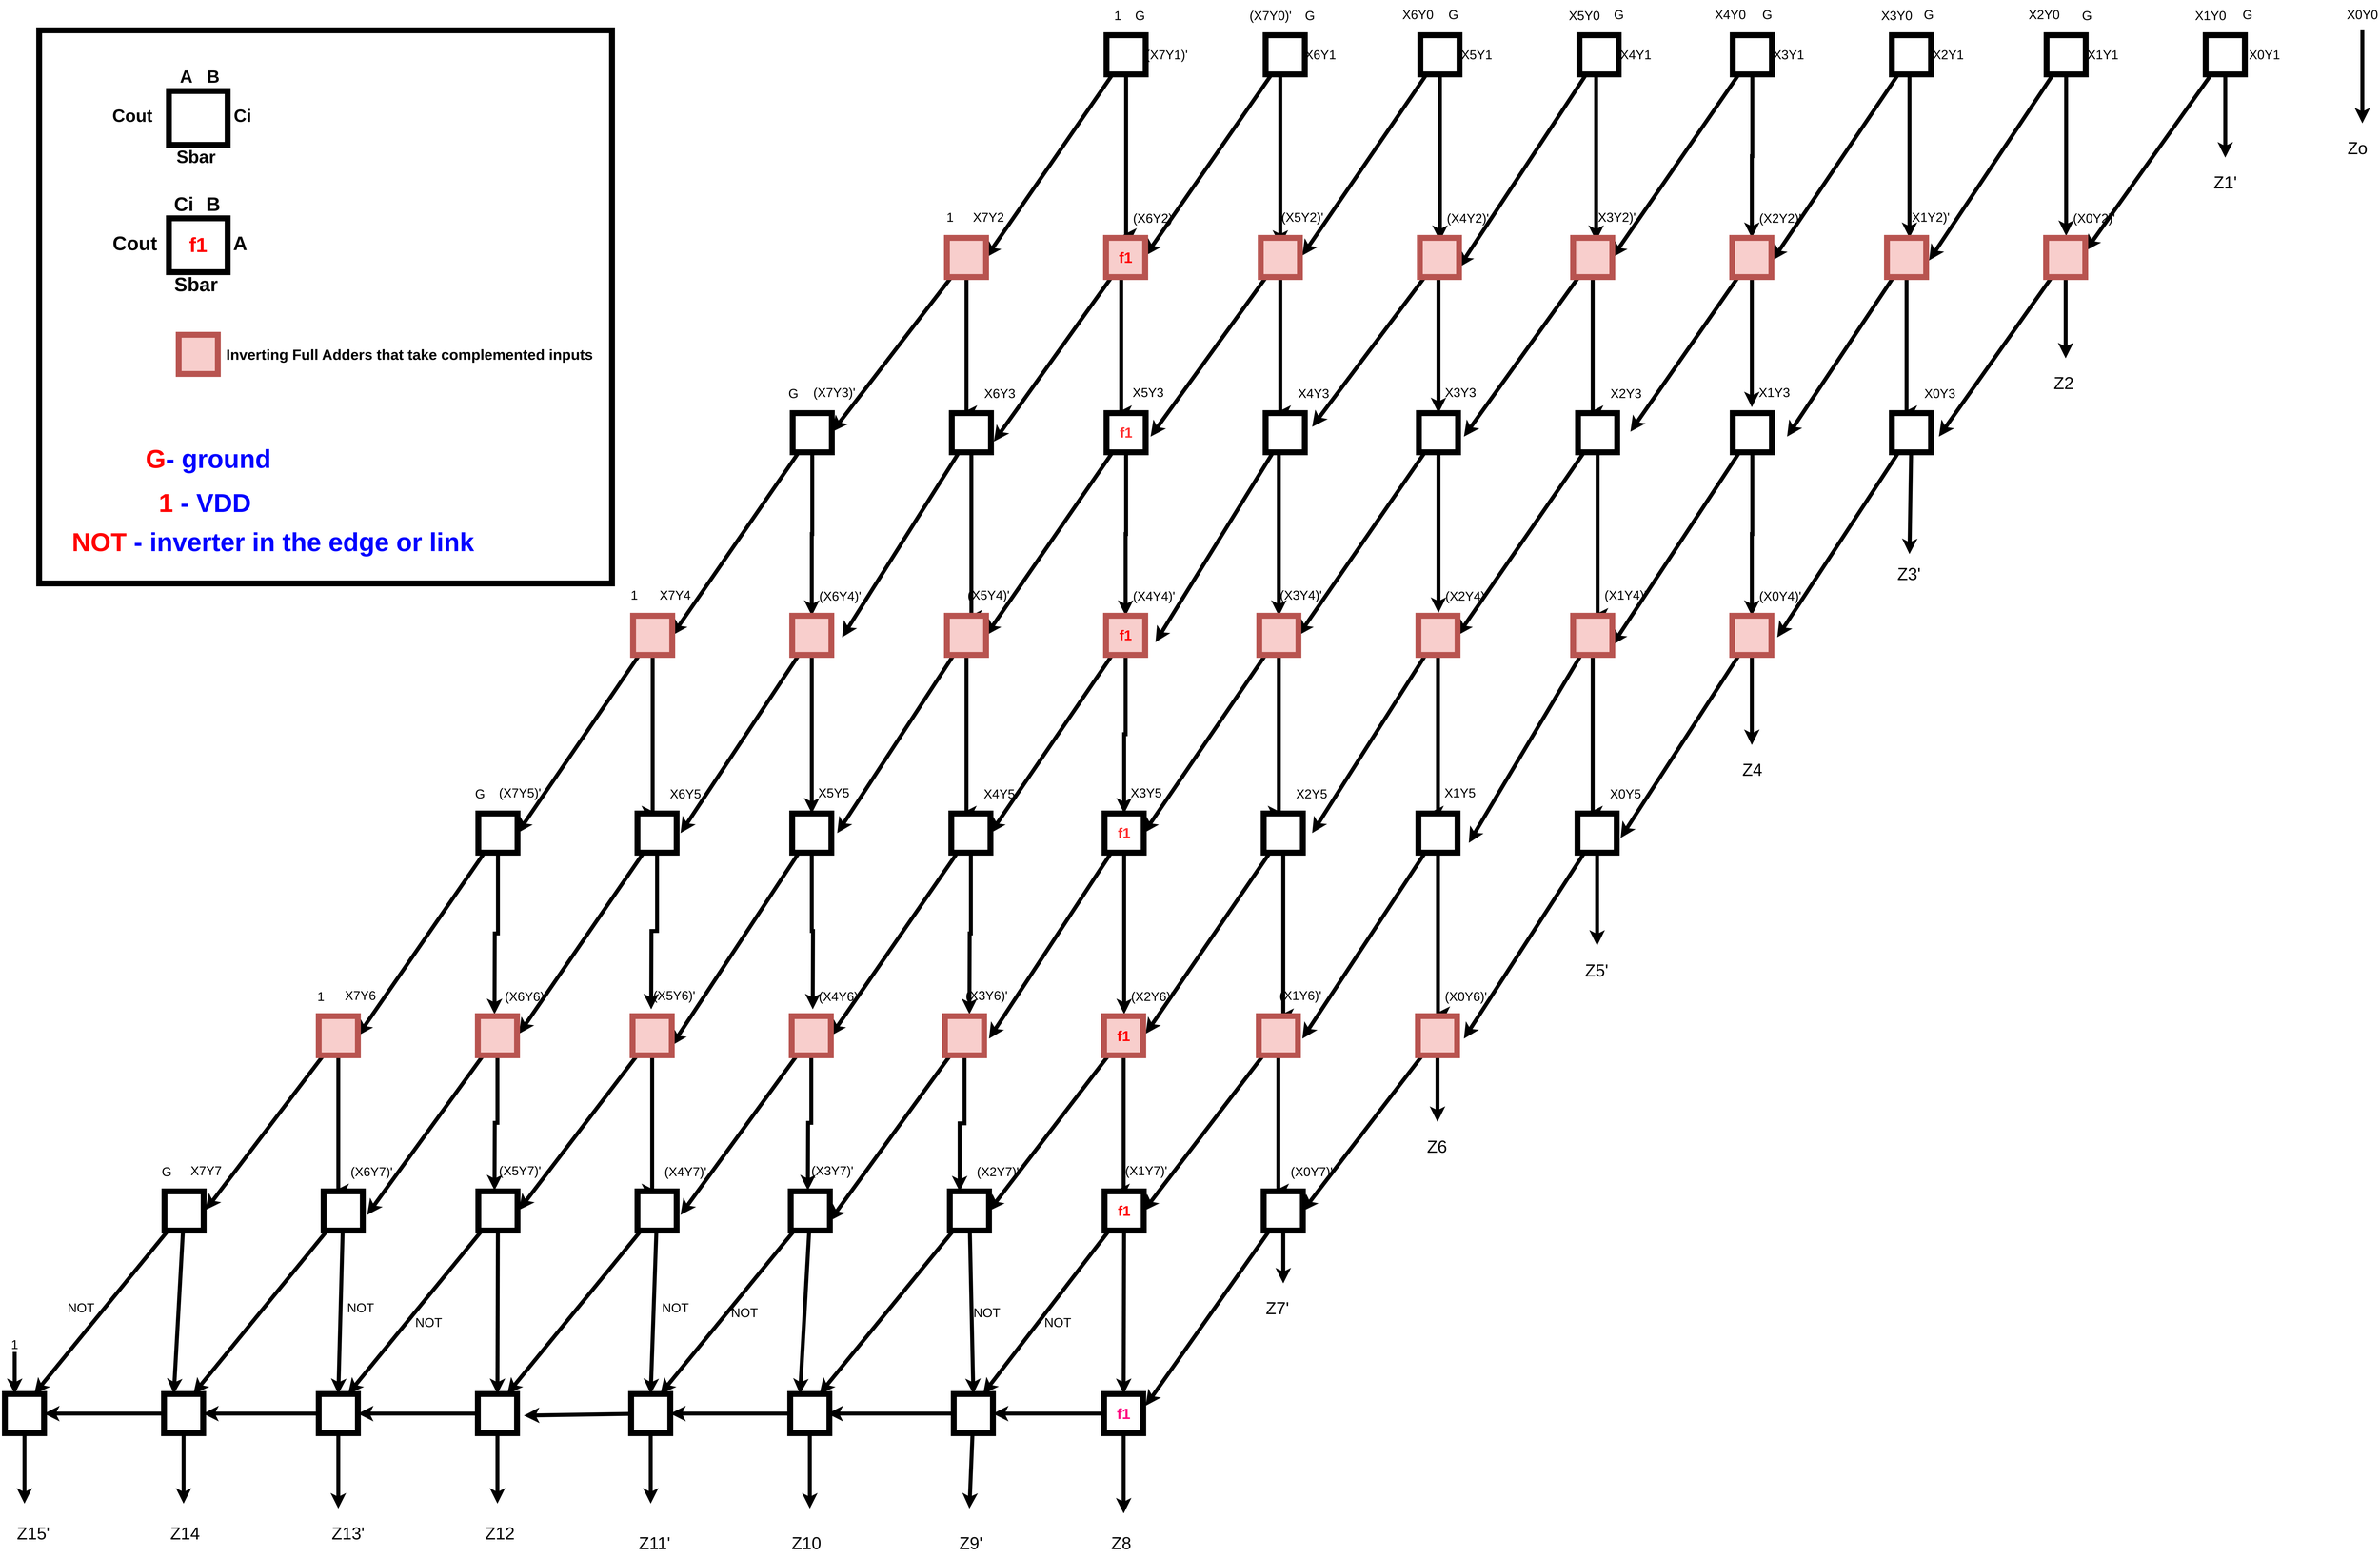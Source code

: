 <mxfile version="15.4.0" type="device"><diagram id="8Lnd-kJgVE2c7sxACDW7" name="Page-1"><mxGraphModel dx="11360" dy="4310" grid="1" gridSize="10" guides="1" tooltips="1" connect="1" arrows="1" fold="1" page="1" pageScale="1" pageWidth="850" pageHeight="1100" math="0" shadow="0"><root><mxCell id="0"/><mxCell id="1" parent="0"/><mxCell id="8svOe5NtLpLnDXGFy3YJ-515" style="edgeStyle=orthogonalEdgeStyle;rounded=0;orthogonalLoop=1;jettySize=auto;html=1;fontSize=26;strokeWidth=8;" parent="1" source="8svOe5NtLpLnDXGFy3YJ-89" edge="1"><mxGeometry relative="1" as="geometry"><mxPoint x="160" y="970" as="targetPoint"/></mxGeometry></mxCell><mxCell id="8svOe5NtLpLnDXGFy3YJ-561" style="rounded=0;orthogonalLoop=1;jettySize=auto;html=1;fontSize=26;strokeWidth=8;" parent="1" source="8svOe5NtLpLnDXGFy3YJ-89" edge="1"><mxGeometry relative="1" as="geometry"><mxPoint x="-120" y="1020" as="targetPoint"/></mxGeometry></mxCell><mxCell id="8svOe5NtLpLnDXGFy3YJ-89" value="" style="whiteSpace=wrap;html=1;aspect=fixed;strokeWidth=12;" parent="1" vertex="1"><mxGeometry x="120" y="560" width="80" height="80" as="geometry"/></mxCell><mxCell id="8svOe5NtLpLnDXGFy3YJ-560" style="rounded=0;orthogonalLoop=1;jettySize=auto;html=1;fontSize=26;strokeWidth=8;" parent="1" source="8svOe5NtLpLnDXGFy3YJ-90" edge="1"><mxGeometry relative="1" as="geometry"><mxPoint x="200" y="1000" as="targetPoint"/></mxGeometry></mxCell><mxCell id="8svOe5NtLpLnDXGFy3YJ-612" style="edgeStyle=none;rounded=0;orthogonalLoop=1;jettySize=auto;html=1;fontSize=26;strokeWidth=8;" parent="1" source="8svOe5NtLpLnDXGFy3YJ-90" edge="1"><mxGeometry relative="1" as="geometry"><mxPoint x="485" y="810" as="targetPoint"/></mxGeometry></mxCell><mxCell id="8svOe5NtLpLnDXGFy3YJ-90" value="" style="whiteSpace=wrap;html=1;aspect=fixed;strokeWidth=12;" parent="1" vertex="1"><mxGeometry x="445" y="560" width="80" height="80" as="geometry"/></mxCell><mxCell id="8svOe5NtLpLnDXGFy3YJ-91" value="&lt;font style=&quot;font-size: 26px&quot;&gt;X2Y0&lt;/font&gt;" style="text;html=1;strokeColor=none;fillColor=none;align=center;verticalAlign=middle;whiteSpace=wrap;rounded=0;strokeWidth=12;" parent="1" vertex="1"><mxGeometry x="80" y="488" width="70" height="60" as="geometry"/></mxCell><mxCell id="8svOe5NtLpLnDXGFy3YJ-92" value="&lt;font style=&quot;font-size: 26px&quot;&gt;X1Y1&lt;/font&gt;" style="text;html=1;strokeColor=none;fillColor=none;align=center;verticalAlign=middle;whiteSpace=wrap;rounded=0;strokeWidth=12;" parent="1" vertex="1"><mxGeometry x="200" y="570" width="70" height="60" as="geometry"/></mxCell><mxCell id="8svOe5NtLpLnDXGFy3YJ-93" value="&lt;font style=&quot;font-size: 26px&quot;&gt;X1Y0&lt;/font&gt;" style="text;html=1;strokeColor=none;fillColor=none;align=center;verticalAlign=middle;whiteSpace=wrap;rounded=0;strokeWidth=12;" parent="1" vertex="1"><mxGeometry x="420" y="490" width="70" height="60" as="geometry"/></mxCell><mxCell id="8svOe5NtLpLnDXGFy3YJ-94" value="&lt;font style=&quot;font-size: 26px&quot;&gt;X0Y1&lt;/font&gt;" style="text;html=1;strokeColor=none;fillColor=none;align=center;verticalAlign=middle;whiteSpace=wrap;rounded=0;strokeWidth=12;" parent="1" vertex="1"><mxGeometry x="530" y="570" width="70" height="60" as="geometry"/></mxCell><mxCell id="8svOe5NtLpLnDXGFy3YJ-611" style="edgeStyle=none;rounded=0;orthogonalLoop=1;jettySize=auto;html=1;fontSize=26;strokeWidth=8;" parent="1" source="8svOe5NtLpLnDXGFy3YJ-299" edge="1"><mxGeometry relative="1" as="geometry"><mxPoint x="765" y="740" as="targetPoint"/></mxGeometry></mxCell><mxCell id="8svOe5NtLpLnDXGFy3YJ-299" value="&lt;font style=&quot;font-size: 26px&quot;&gt;X0Y0&lt;/font&gt;" style="text;html=1;strokeColor=none;fillColor=none;align=center;verticalAlign=middle;whiteSpace=wrap;rounded=0;strokeWidth=12;" parent="1" vertex="1"><mxGeometry x="730" y="488" width="70" height="60" as="geometry"/></mxCell><mxCell id="8svOe5NtLpLnDXGFy3YJ-517" style="edgeStyle=orthogonalEdgeStyle;rounded=0;orthogonalLoop=1;jettySize=auto;html=1;entryX=0.5;entryY=0;entryDx=0;entryDy=0;fontSize=26;strokeWidth=8;" parent="1" source="8svOe5NtLpLnDXGFy3YJ-303" target="8svOe5NtLpLnDXGFy3YJ-353" edge="1"><mxGeometry relative="1" as="geometry"/></mxCell><mxCell id="8svOe5NtLpLnDXGFy3YJ-563" style="rounded=0;orthogonalLoop=1;jettySize=auto;html=1;entryX=1;entryY=0.5;entryDx=0;entryDy=0;fontSize=26;strokeWidth=8;" parent="1" source="8svOe5NtLpLnDXGFy3YJ-303" target="8svOe5NtLpLnDXGFy3YJ-352" edge="1"><mxGeometry relative="1" as="geometry"/></mxCell><mxCell id="8svOe5NtLpLnDXGFy3YJ-303" value="" style="whiteSpace=wrap;html=1;aspect=fixed;strokeWidth=12;" parent="1" vertex="1"><mxGeometry x="-521" y="560" width="80" height="80" as="geometry"/></mxCell><mxCell id="8svOe5NtLpLnDXGFy3YJ-516" style="edgeStyle=orthogonalEdgeStyle;rounded=0;orthogonalLoop=1;jettySize=auto;html=1;fontSize=26;entryX=0.5;entryY=0;entryDx=0;entryDy=0;strokeWidth=8;" parent="1" edge="1"><mxGeometry relative="1" as="geometry"><mxPoint x="-160" y="974.0" as="targetPoint"/><mxPoint x="-154" y="640" as="sourcePoint"/><Array as="points"><mxPoint x="-160" y="640"/></Array></mxGeometry></mxCell><mxCell id="8svOe5NtLpLnDXGFy3YJ-562" style="rounded=0;orthogonalLoop=1;jettySize=auto;html=1;fontSize=26;strokeWidth=8;" parent="1" source="8svOe5NtLpLnDXGFy3YJ-304" edge="1"><mxGeometry relative="1" as="geometry"><mxPoint x="-440" y="1020" as="targetPoint"/></mxGeometry></mxCell><mxCell id="8svOe5NtLpLnDXGFy3YJ-304" value="" style="whiteSpace=wrap;html=1;aspect=fixed;strokeWidth=12;" parent="1" vertex="1"><mxGeometry x="-196" y="560" width="80" height="80" as="geometry"/></mxCell><mxCell id="8svOe5NtLpLnDXGFy3YJ-305" value="&lt;font style=&quot;font-size: 26px&quot;&gt;X4Y0&lt;/font&gt;" style="text;html=1;strokeColor=none;fillColor=none;align=center;verticalAlign=middle;whiteSpace=wrap;rounded=0;strokeWidth=12;" parent="1" vertex="1"><mxGeometry x="-561" y="488" width="70" height="60" as="geometry"/></mxCell><mxCell id="8svOe5NtLpLnDXGFy3YJ-306" value="&lt;font style=&quot;font-size: 26px&quot;&gt;X3Y1&lt;/font&gt;" style="text;html=1;strokeColor=none;fillColor=none;align=center;verticalAlign=middle;whiteSpace=wrap;rounded=0;strokeWidth=12;" parent="1" vertex="1"><mxGeometry x="-442" y="570" width="70" height="60" as="geometry"/></mxCell><mxCell id="8svOe5NtLpLnDXGFy3YJ-307" value="&lt;font style=&quot;font-size: 26px&quot;&gt;X3Y0&lt;/font&gt;" style="text;html=1;strokeColor=none;fillColor=none;align=center;verticalAlign=middle;whiteSpace=wrap;rounded=0;strokeWidth=12;" parent="1" vertex="1"><mxGeometry x="-221" y="490" width="70" height="60" as="geometry"/></mxCell><mxCell id="8svOe5NtLpLnDXGFy3YJ-308" value="&lt;font style=&quot;font-size: 26px&quot;&gt;X2Y1&lt;/font&gt;" style="text;html=1;strokeColor=none;fillColor=none;align=center;verticalAlign=middle;whiteSpace=wrap;rounded=0;strokeWidth=12;" parent="1" vertex="1"><mxGeometry x="-116" y="570" width="70" height="60" as="geometry"/></mxCell><mxCell id="8svOe5NtLpLnDXGFy3YJ-519" style="edgeStyle=orthogonalEdgeStyle;rounded=0;orthogonalLoop=1;jettySize=auto;html=1;fontSize=26;strokeWidth=8;" parent="1" source="8svOe5NtLpLnDXGFy3YJ-310" edge="1"><mxGeometry relative="1" as="geometry"><mxPoint x="-1119" y="980" as="targetPoint"/></mxGeometry></mxCell><mxCell id="8svOe5NtLpLnDXGFy3YJ-565" style="rounded=0;orthogonalLoop=1;jettySize=auto;html=1;fontSize=26;strokeWidth=8;" parent="1" source="8svOe5NtLpLnDXGFy3YJ-310" edge="1"><mxGeometry relative="1" as="geometry"><mxPoint x="-1400" y="1010" as="targetPoint"/></mxGeometry></mxCell><mxCell id="8svOe5NtLpLnDXGFy3YJ-310" value="" style="whiteSpace=wrap;html=1;aspect=fixed;strokeWidth=12;" parent="1" vertex="1"><mxGeometry x="-1159" y="560" width="80" height="80" as="geometry"/></mxCell><mxCell id="8svOe5NtLpLnDXGFy3YJ-518" style="edgeStyle=orthogonalEdgeStyle;rounded=0;orthogonalLoop=1;jettySize=auto;html=1;fontSize=26;strokeWidth=8;" parent="1" edge="1"><mxGeometry relative="1" as="geometry"><mxPoint x="-800" y="980" as="targetPoint"/><mxPoint x="-794" y="640" as="sourcePoint"/><Array as="points"><mxPoint x="-800" y="640"/></Array></mxGeometry></mxCell><mxCell id="8svOe5NtLpLnDXGFy3YJ-564" style="rounded=0;orthogonalLoop=1;jettySize=auto;html=1;entryX=1;entryY=0.75;entryDx=0;entryDy=0;fontSize=26;strokeWidth=8;" parent="1" source="8svOe5NtLpLnDXGFy3YJ-311" target="8svOe5NtLpLnDXGFy3YJ-359" edge="1"><mxGeometry relative="1" as="geometry"/></mxCell><mxCell id="8svOe5NtLpLnDXGFy3YJ-311" value="" style="whiteSpace=wrap;html=1;aspect=fixed;strokeWidth=12;" parent="1" vertex="1"><mxGeometry x="-834" y="560" width="80" height="80" as="geometry"/></mxCell><mxCell id="8svOe5NtLpLnDXGFy3YJ-312" value="&lt;font style=&quot;font-size: 26px&quot;&gt;X6Y0&lt;/font&gt;" style="text;html=1;strokeColor=none;fillColor=none;align=center;verticalAlign=middle;whiteSpace=wrap;rounded=0;strokeWidth=12;" parent="1" vertex="1"><mxGeometry x="-1199" y="488" width="70" height="60" as="geometry"/></mxCell><mxCell id="8svOe5NtLpLnDXGFy3YJ-313" value="&lt;font style=&quot;font-size: 26px&quot;&gt;X5Y1&lt;/font&gt;" style="text;html=1;strokeColor=none;fillColor=none;align=center;verticalAlign=middle;whiteSpace=wrap;rounded=0;strokeWidth=12;" parent="1" vertex="1"><mxGeometry x="-1079" y="570" width="70" height="60" as="geometry"/></mxCell><mxCell id="8svOe5NtLpLnDXGFy3YJ-314" value="&lt;font style=&quot;font-size: 26px&quot;&gt;X5Y0&lt;/font&gt;" style="text;html=1;strokeColor=none;fillColor=none;align=center;verticalAlign=middle;whiteSpace=wrap;rounded=0;strokeWidth=12;" parent="1" vertex="1"><mxGeometry x="-859" y="490" width="70" height="60" as="geometry"/></mxCell><mxCell id="8svOe5NtLpLnDXGFy3YJ-315" value="&lt;font style=&quot;font-size: 26px&quot;&gt;X4Y1&lt;/font&gt;" style="text;html=1;strokeColor=none;fillColor=none;align=center;verticalAlign=middle;whiteSpace=wrap;rounded=0;strokeWidth=12;" parent="1" vertex="1"><mxGeometry x="-754" y="570" width="70" height="60" as="geometry"/></mxCell><mxCell id="8svOe5NtLpLnDXGFy3YJ-542" style="edgeStyle=orthogonalEdgeStyle;rounded=0;orthogonalLoop=1;jettySize=auto;html=1;fontSize=26;strokeWidth=8;" parent="1" source="8svOe5NtLpLnDXGFy3YJ-316" edge="1"><mxGeometry relative="1" as="geometry"><mxPoint x="-1770" y="970" as="targetPoint"/><Array as="points"><mxPoint x="-1760" y="970"/></Array></mxGeometry></mxCell><mxCell id="8svOe5NtLpLnDXGFy3YJ-567" style="rounded=0;orthogonalLoop=1;jettySize=auto;html=1;entryX=1;entryY=0.5;entryDx=0;entryDy=0;fontSize=26;strokeWidth=8;" parent="1" source="8svOe5NtLpLnDXGFy3YJ-316" target="8svOe5NtLpLnDXGFy3YJ-364" edge="1"><mxGeometry relative="1" as="geometry"/></mxCell><mxCell id="8svOe5NtLpLnDXGFy3YJ-316" value="" style="whiteSpace=wrap;html=1;aspect=fixed;strokeWidth=12;" parent="1" vertex="1"><mxGeometry x="-1800" y="560" width="80" height="80" as="geometry"/></mxCell><mxCell id="8svOe5NtLpLnDXGFy3YJ-541" style="edgeStyle=orthogonalEdgeStyle;rounded=0;orthogonalLoop=1;jettySize=auto;html=1;fontSize=26;strokeWidth=8;" parent="1" source="8svOe5NtLpLnDXGFy3YJ-317" edge="1"><mxGeometry relative="1" as="geometry"><mxPoint x="-1445" y="990" as="targetPoint"/><Array as="points"><mxPoint x="-1445" y="770"/><mxPoint x="-1445" y="770"/></Array></mxGeometry></mxCell><mxCell id="8svOe5NtLpLnDXGFy3YJ-566" style="rounded=0;orthogonalLoop=1;jettySize=auto;html=1;fontSize=26;strokeWidth=8;" parent="1" source="8svOe5NtLpLnDXGFy3YJ-317" edge="1"><mxGeometry relative="1" as="geometry"><mxPoint x="-1720" y="1010" as="targetPoint"/></mxGeometry></mxCell><mxCell id="8svOe5NtLpLnDXGFy3YJ-317" value="" style="whiteSpace=wrap;html=1;aspect=fixed;strokeWidth=12;" parent="1" vertex="1"><mxGeometry x="-1475" y="560" width="80" height="80" as="geometry"/></mxCell><mxCell id="8svOe5NtLpLnDXGFy3YJ-318" value="&lt;font style=&quot;font-size: 26px&quot;&gt;1&lt;/font&gt;" style="text;html=1;strokeColor=none;fillColor=none;align=center;verticalAlign=middle;whiteSpace=wrap;rounded=0;strokeWidth=12;" parent="1" vertex="1"><mxGeometry x="-1812" y="490" width="70" height="60" as="geometry"/></mxCell><mxCell id="8svOe5NtLpLnDXGFy3YJ-319" value="&lt;font style=&quot;font-size: 26px&quot;&gt;(X7Y1)'&lt;/font&gt;" style="text;html=1;strokeColor=none;fillColor=none;align=center;verticalAlign=middle;whiteSpace=wrap;rounded=0;strokeWidth=12;" parent="1" vertex="1"><mxGeometry x="-1712" y="570" width="70" height="60" as="geometry"/></mxCell><mxCell id="8svOe5NtLpLnDXGFy3YJ-320" value="&lt;font style=&quot;font-size: 26px&quot;&gt;(X7Y0)'&lt;/font&gt;" style="text;html=1;strokeColor=none;fillColor=none;align=center;verticalAlign=middle;whiteSpace=wrap;rounded=0;strokeWidth=12;" parent="1" vertex="1"><mxGeometry x="-1500" y="490" width="70" height="60" as="geometry"/></mxCell><mxCell id="8svOe5NtLpLnDXGFy3YJ-321" value="&lt;font style=&quot;font-size: 26px&quot;&gt;X6Y1&lt;/font&gt;" style="text;html=1;strokeColor=none;fillColor=none;align=center;verticalAlign=middle;whiteSpace=wrap;rounded=0;strokeWidth=12;" parent="1" vertex="1"><mxGeometry x="-1398" y="570" width="70" height="60" as="geometry"/></mxCell><mxCell id="8svOe5NtLpLnDXGFy3YJ-520" style="edgeStyle=orthogonalEdgeStyle;rounded=0;orthogonalLoop=1;jettySize=auto;html=1;entryX=0.25;entryY=0;entryDx=0;entryDy=0;fontSize=26;strokeWidth=8;" parent="1" source="8svOe5NtLpLnDXGFy3YJ-346" target="8svOe5NtLpLnDXGFy3YJ-371" edge="1"><mxGeometry relative="1" as="geometry"><Array as="points"><mxPoint x="-166" y="1332"/></Array></mxGeometry></mxCell><mxCell id="8svOe5NtLpLnDXGFy3YJ-569" style="rounded=0;orthogonalLoop=1;jettySize=auto;html=1;fontSize=26;strokeWidth=8;" parent="1" source="8svOe5NtLpLnDXGFy3YJ-346" edge="1"><mxGeometry relative="1" as="geometry"><mxPoint x="-410" y="1380" as="targetPoint"/></mxGeometry></mxCell><mxCell id="8svOe5NtLpLnDXGFy3YJ-346" value="" style="whiteSpace=wrap;html=1;aspect=fixed;fillColor=#f8cecc;strokeColor=#b85450;strokeWidth=12;" parent="1" vertex="1"><mxGeometry x="-206" y="974" width="80" height="80" as="geometry"/></mxCell><mxCell id="8svOe5NtLpLnDXGFy3YJ-568" style="rounded=0;orthogonalLoop=1;jettySize=auto;html=1;fontSize=26;strokeWidth=8;" parent="1" source="8svOe5NtLpLnDXGFy3YJ-347" edge="1"><mxGeometry relative="1" as="geometry"><mxPoint x="-100" y="1380" as="targetPoint"/></mxGeometry></mxCell><mxCell id="8svOe5NtLpLnDXGFy3YJ-613" style="edgeStyle=none;rounded=0;orthogonalLoop=1;jettySize=auto;html=1;fontSize=26;strokeWidth=8;" parent="1" source="8svOe5NtLpLnDXGFy3YJ-347" edge="1"><mxGeometry relative="1" as="geometry"><mxPoint x="159.0" y="1220" as="targetPoint"/></mxGeometry></mxCell><mxCell id="8svOe5NtLpLnDXGFy3YJ-347" value="" style="whiteSpace=wrap;html=1;aspect=fixed;fillColor=#f8cecc;strokeColor=#b85450;strokeWidth=12;" parent="1" vertex="1"><mxGeometry x="119" y="974" width="80" height="80" as="geometry"/></mxCell><mxCell id="8svOe5NtLpLnDXGFy3YJ-349" value="&lt;font style=&quot;font-size: 26px&quot;&gt;(X1Y2)'&lt;/font&gt;" style="text;html=1;strokeColor=none;fillColor=none;align=center;verticalAlign=middle;whiteSpace=wrap;rounded=0;strokeWidth=12;" parent="1" vertex="1"><mxGeometry x="-156" y="902" width="70" height="60" as="geometry"/></mxCell><mxCell id="8svOe5NtLpLnDXGFy3YJ-351" value="&lt;font style=&quot;font-size: 26px&quot;&gt;(X0Y2)'&lt;/font&gt;" style="text;html=1;strokeColor=none;fillColor=none;align=center;verticalAlign=middle;whiteSpace=wrap;rounded=0;strokeWidth=12;" parent="1" vertex="1"><mxGeometry x="182" y="904" width="70" height="60" as="geometry"/></mxCell><mxCell id="8svOe5NtLpLnDXGFy3YJ-522" style="edgeStyle=orthogonalEdgeStyle;rounded=0;orthogonalLoop=1;jettySize=auto;html=1;entryX=0.25;entryY=0;entryDx=0;entryDy=0;fontSize=26;strokeWidth=8;" parent="1" source="8svOe5NtLpLnDXGFy3YJ-352" target="8svOe5NtLpLnDXGFy3YJ-377" edge="1"><mxGeometry relative="1" as="geometry"><Array as="points"><mxPoint x="-807" y="1332"/></Array></mxGeometry></mxCell><mxCell id="8svOe5NtLpLnDXGFy3YJ-571" style="rounded=0;orthogonalLoop=1;jettySize=auto;html=1;fontSize=26;strokeWidth=8;" parent="1" source="8svOe5NtLpLnDXGFy3YJ-352" edge="1"><mxGeometry relative="1" as="geometry"><mxPoint x="-1070" y="1380" as="targetPoint"/></mxGeometry></mxCell><mxCell id="8svOe5NtLpLnDXGFy3YJ-352" value="" style="whiteSpace=wrap;html=1;aspect=fixed;fillColor=#f8cecc;strokeColor=#b85450;strokeWidth=12;" parent="1" vertex="1"><mxGeometry x="-847" y="974" width="80" height="80" as="geometry"/></mxCell><mxCell id="8svOe5NtLpLnDXGFy3YJ-521" style="edgeStyle=orthogonalEdgeStyle;rounded=0;orthogonalLoop=1;jettySize=auto;html=1;fontSize=26;strokeWidth=8;" parent="1" source="8svOe5NtLpLnDXGFy3YJ-353" edge="1"><mxGeometry relative="1" as="geometry"><mxPoint x="-482" y="1320" as="targetPoint"/></mxGeometry></mxCell><mxCell id="8svOe5NtLpLnDXGFy3YJ-570" style="rounded=0;orthogonalLoop=1;jettySize=auto;html=1;fontSize=26;strokeWidth=8;" parent="1" source="8svOe5NtLpLnDXGFy3YJ-353" edge="1"><mxGeometry relative="1" as="geometry"><mxPoint x="-730" y="1370" as="targetPoint"/></mxGeometry></mxCell><mxCell id="8svOe5NtLpLnDXGFy3YJ-353" value="" style="whiteSpace=wrap;html=1;aspect=fixed;fillColor=#f8cecc;strokeColor=#b85450;strokeWidth=12;" parent="1" vertex="1"><mxGeometry x="-522" y="974" width="80" height="80" as="geometry"/></mxCell><mxCell id="8svOe5NtLpLnDXGFy3YJ-355" value="&lt;font style=&quot;font-size: 26px&quot;&gt;(X3Y2)'&lt;/font&gt;" style="text;html=1;strokeColor=none;fillColor=none;align=center;verticalAlign=middle;whiteSpace=wrap;rounded=0;strokeWidth=12;" parent="1" vertex="1"><mxGeometry x="-797" y="902" width="70" height="60" as="geometry"/></mxCell><mxCell id="8svOe5NtLpLnDXGFy3YJ-357" value="&lt;font style=&quot;font-size: 26px&quot;&gt;(X2Y2)'&lt;/font&gt;" style="text;html=1;strokeColor=none;fillColor=none;align=center;verticalAlign=middle;whiteSpace=wrap;rounded=0;strokeWidth=12;" parent="1" vertex="1"><mxGeometry x="-459" y="904" width="70" height="60" as="geometry"/></mxCell><mxCell id="8svOe5NtLpLnDXGFy3YJ-524" style="edgeStyle=orthogonalEdgeStyle;rounded=0;orthogonalLoop=1;jettySize=auto;html=1;entryX=0.25;entryY=0;entryDx=0;entryDy=0;fontSize=26;strokeWidth=8;" parent="1" source="8svOe5NtLpLnDXGFy3YJ-358" target="8svOe5NtLpLnDXGFy3YJ-383" edge="1"><mxGeometry relative="1" as="geometry"><Array as="points"><mxPoint x="-1445" y="1332"/></Array></mxGeometry></mxCell><mxCell id="8svOe5NtLpLnDXGFy3YJ-576" style="rounded=0;orthogonalLoop=1;jettySize=auto;html=1;fontSize=26;strokeWidth=8;" parent="1" source="8svOe5NtLpLnDXGFy3YJ-358" edge="1"><mxGeometry relative="1" as="geometry"><mxPoint x="-1710" y="1380" as="targetPoint"/></mxGeometry></mxCell><mxCell id="8svOe5NtLpLnDXGFy3YJ-358" value="" style="whiteSpace=wrap;html=1;aspect=fixed;fillColor=#f8cecc;strokeColor=#b85450;strokeWidth=12;" parent="1" vertex="1"><mxGeometry x="-1485" y="974" width="80" height="80" as="geometry"/></mxCell><mxCell id="8svOe5NtLpLnDXGFy3YJ-523" style="edgeStyle=orthogonalEdgeStyle;rounded=0;orthogonalLoop=1;jettySize=auto;html=1;fontSize=26;strokeWidth=8;" parent="1" source="8svOe5NtLpLnDXGFy3YJ-359" target="8svOe5NtLpLnDXGFy3YJ-376" edge="1"><mxGeometry relative="1" as="geometry"><Array as="points"><mxPoint x="-1122" y="1150"/><mxPoint x="-1122" y="1150"/></Array></mxGeometry></mxCell><mxCell id="8svOe5NtLpLnDXGFy3YJ-575" style="rounded=0;orthogonalLoop=1;jettySize=auto;html=1;fontSize=26;strokeWidth=8;" parent="1" source="8svOe5NtLpLnDXGFy3YJ-359" edge="1"><mxGeometry relative="1" as="geometry"><mxPoint x="-1380" y="1360" as="targetPoint"/></mxGeometry></mxCell><mxCell id="8svOe5NtLpLnDXGFy3YJ-359" value="" style="whiteSpace=wrap;html=1;aspect=fixed;fillColor=#f8cecc;strokeColor=#b85450;strokeWidth=12;" parent="1" vertex="1"><mxGeometry x="-1160" y="974" width="80" height="80" as="geometry"/></mxCell><mxCell id="8svOe5NtLpLnDXGFy3YJ-361" value="&lt;font style=&quot;font-size: 26px&quot;&gt;(X5Y2)'&lt;/font&gt;" style="text;html=1;strokeColor=none;fillColor=none;align=center;verticalAlign=middle;whiteSpace=wrap;rounded=0;strokeWidth=12;" parent="1" vertex="1"><mxGeometry x="-1435" y="902" width="70" height="60" as="geometry"/></mxCell><mxCell id="8svOe5NtLpLnDXGFy3YJ-363" value="&lt;font style=&quot;font-size: 26px&quot;&gt;(X4Y2)'&lt;/font&gt;" style="text;html=1;strokeColor=none;fillColor=none;align=center;verticalAlign=middle;whiteSpace=wrap;rounded=0;strokeWidth=12;" parent="1" vertex="1"><mxGeometry x="-1097" y="904" width="70" height="60" as="geometry"/></mxCell><mxCell id="8svOe5NtLpLnDXGFy3YJ-526" style="edgeStyle=orthogonalEdgeStyle;rounded=0;orthogonalLoop=1;jettySize=auto;html=1;entryX=0.25;entryY=0;entryDx=0;entryDy=0;fontSize=26;strokeWidth=8;" parent="1" source="8svOe5NtLpLnDXGFy3YJ-364" target="8svOe5NtLpLnDXGFy3YJ-389" edge="1"><mxGeometry relative="1" as="geometry"><Array as="points"><mxPoint x="-2086" y="1332"/></Array></mxGeometry></mxCell><mxCell id="8svOe5NtLpLnDXGFy3YJ-578" style="rounded=0;orthogonalLoop=1;jettySize=auto;html=1;fontSize=26;strokeWidth=8;" parent="1" source="8svOe5NtLpLnDXGFy3YJ-364" edge="1"><mxGeometry relative="1" as="geometry"><mxPoint x="-2360" y="1370" as="targetPoint"/></mxGeometry></mxCell><mxCell id="8svOe5NtLpLnDXGFy3YJ-364" value="" style="whiteSpace=wrap;html=1;aspect=fixed;fillColor=#f8cecc;strokeColor=#b85450;strokeWidth=12;" parent="1" vertex="1"><mxGeometry x="-2126" y="974" width="80" height="80" as="geometry"/></mxCell><mxCell id="8svOe5NtLpLnDXGFy3YJ-525" style="edgeStyle=orthogonalEdgeStyle;rounded=0;orthogonalLoop=1;jettySize=auto;html=1;entryX=0.25;entryY=0;entryDx=0;entryDy=0;fontSize=26;strokeWidth=8;" parent="1" source="8svOe5NtLpLnDXGFy3YJ-365" target="8svOe5NtLpLnDXGFy3YJ-382" edge="1"><mxGeometry relative="1" as="geometry"><Array as="points"><mxPoint x="-1770" y="1332"/></Array></mxGeometry></mxCell><mxCell id="8svOe5NtLpLnDXGFy3YJ-577" style="rounded=0;orthogonalLoop=1;jettySize=auto;html=1;fontSize=26;strokeWidth=8;" parent="1" source="8svOe5NtLpLnDXGFy3YJ-365" edge="1"><mxGeometry relative="1" as="geometry"><mxPoint x="-2030" y="1390" as="targetPoint"/></mxGeometry></mxCell><mxCell id="8svOe5NtLpLnDXGFy3YJ-365" value="&lt;font size=&quot;1&quot; color=&quot;#ff0000&quot;&gt;&lt;b style=&quot;font-size: 31px&quot;&gt;f1&lt;/b&gt;&lt;/font&gt;" style="whiteSpace=wrap;html=1;aspect=fixed;fillColor=#f8cecc;strokeColor=#b85450;strokeWidth=12;" parent="1" vertex="1"><mxGeometry x="-1801" y="974" width="80" height="80" as="geometry"/></mxCell><mxCell id="8svOe5NtLpLnDXGFy3YJ-367" value="&lt;font style=&quot;font-size: 26px&quot;&gt;X7Y2&lt;/font&gt;" style="text;html=1;strokeColor=none;fillColor=none;align=center;verticalAlign=middle;whiteSpace=wrap;rounded=0;strokeWidth=12;" parent="1" vertex="1"><mxGeometry x="-2076" y="902" width="70" height="60" as="geometry"/></mxCell><mxCell id="8svOe5NtLpLnDXGFy3YJ-369" value="&lt;font style=&quot;font-size: 26px&quot;&gt;(X6Y2)'&lt;/font&gt;" style="text;html=1;strokeColor=none;fillColor=none;align=center;verticalAlign=middle;whiteSpace=wrap;rounded=0;strokeWidth=12;" parent="1" vertex="1"><mxGeometry x="-1738" y="904" width="70" height="60" as="geometry"/></mxCell><mxCell id="8svOe5NtLpLnDXGFy3YJ-533" style="edgeStyle=orthogonalEdgeStyle;rounded=0;orthogonalLoop=1;jettySize=auto;html=1;entryX=0.5;entryY=0;entryDx=0;entryDy=0;fontSize=26;strokeWidth=8;" parent="1" source="8svOe5NtLpLnDXGFy3YJ-370" target="8svOe5NtLpLnDXGFy3YJ-395" edge="1"><mxGeometry relative="1" as="geometry"/></mxCell><mxCell id="8svOe5NtLpLnDXGFy3YJ-573" style="rounded=0;orthogonalLoop=1;jettySize=auto;html=1;entryX=1;entryY=0.75;entryDx=0;entryDy=0;fontSize=26;strokeWidth=8;" parent="1" source="8svOe5NtLpLnDXGFy3YJ-370" target="8svOe5NtLpLnDXGFy3YJ-394" edge="1"><mxGeometry relative="1" as="geometry"/></mxCell><mxCell id="8svOe5NtLpLnDXGFy3YJ-370" value="" style="whiteSpace=wrap;html=1;aspect=fixed;strokeWidth=12;" parent="1" vertex="1"><mxGeometry x="-521" y="1332" width="80" height="80" as="geometry"/></mxCell><mxCell id="8svOe5NtLpLnDXGFy3YJ-572" style="rounded=0;orthogonalLoop=1;jettySize=auto;html=1;fontSize=26;strokeWidth=8;" parent="1" source="8svOe5NtLpLnDXGFy3YJ-371" edge="1"><mxGeometry relative="1" as="geometry"><mxPoint x="-430" y="1790" as="targetPoint"/></mxGeometry></mxCell><mxCell id="8svOe5NtLpLnDXGFy3YJ-614" style="edgeStyle=none;rounded=0;orthogonalLoop=1;jettySize=auto;html=1;fontSize=26;strokeWidth=8;" parent="1" source="8svOe5NtLpLnDXGFy3YJ-371" edge="1"><mxGeometry relative="1" as="geometry"><mxPoint x="-160" y="1620" as="targetPoint"/></mxGeometry></mxCell><mxCell id="8svOe5NtLpLnDXGFy3YJ-371" value="" style="whiteSpace=wrap;html=1;aspect=fixed;strokeWidth=12;" parent="1" vertex="1"><mxGeometry x="-196" y="1332" width="80" height="80" as="geometry"/></mxCell><mxCell id="8svOe5NtLpLnDXGFy3YJ-373" value="&lt;font style=&quot;font-size: 26px&quot;&gt;X1Y3&lt;/font&gt;" style="text;html=1;strokeColor=none;fillColor=none;align=center;verticalAlign=middle;whiteSpace=wrap;rounded=0;strokeWidth=12;" parent="1" vertex="1"><mxGeometry x="-471" y="1260" width="70" height="60" as="geometry"/></mxCell><mxCell id="8svOe5NtLpLnDXGFy3YJ-375" value="&lt;font style=&quot;font-size: 26px&quot;&gt;X0Y3&lt;/font&gt;" style="text;html=1;strokeColor=none;fillColor=none;align=center;verticalAlign=middle;whiteSpace=wrap;rounded=0;strokeWidth=12;" parent="1" vertex="1"><mxGeometry x="-133" y="1262" width="70" height="60" as="geometry"/></mxCell><mxCell id="8svOe5NtLpLnDXGFy3YJ-531" style="edgeStyle=orthogonalEdgeStyle;rounded=0;orthogonalLoop=1;jettySize=auto;html=1;fontSize=26;strokeWidth=8;" parent="1" source="8svOe5NtLpLnDXGFy3YJ-376" edge="1"><mxGeometry relative="1" as="geometry"><mxPoint x="-1122" y="1740" as="targetPoint"/></mxGeometry></mxCell><mxCell id="8svOe5NtLpLnDXGFy3YJ-574" style="rounded=0;orthogonalLoop=1;jettySize=auto;html=1;entryX=1;entryY=0.5;entryDx=0;entryDy=0;fontSize=26;strokeWidth=8;" parent="1" source="8svOe5NtLpLnDXGFy3YJ-376" target="8svOe5NtLpLnDXGFy3YJ-400" edge="1"><mxGeometry relative="1" as="geometry"/></mxCell><mxCell id="8svOe5NtLpLnDXGFy3YJ-376" value="" style="whiteSpace=wrap;html=1;aspect=fixed;strokeWidth=12;" parent="1" vertex="1"><mxGeometry x="-1162" y="1332" width="80" height="80" as="geometry"/></mxCell><mxCell id="8svOe5NtLpLnDXGFy3YJ-532" style="edgeStyle=orthogonalEdgeStyle;rounded=0;orthogonalLoop=1;jettySize=auto;html=1;entryX=0.5;entryY=0;entryDx=0;entryDy=0;fontSize=26;strokeWidth=8;" parent="1" source="8svOe5NtLpLnDXGFy3YJ-377" target="8svOe5NtLpLnDXGFy3YJ-394" edge="1"><mxGeometry relative="1" as="geometry"><Array as="points"><mxPoint x="-797" y="1746"/></Array></mxGeometry></mxCell><mxCell id="8svOe5NtLpLnDXGFy3YJ-582" style="rounded=0;orthogonalLoop=1;jettySize=auto;html=1;entryX=1;entryY=0.5;entryDx=0;entryDy=0;fontSize=26;strokeWidth=8;" parent="1" source="8svOe5NtLpLnDXGFy3YJ-377" target="8svOe5NtLpLnDXGFy3YJ-401" edge="1"><mxGeometry relative="1" as="geometry"/></mxCell><mxCell id="8svOe5NtLpLnDXGFy3YJ-377" value="" style="whiteSpace=wrap;html=1;aspect=fixed;strokeWidth=12;" parent="1" vertex="1"><mxGeometry x="-837" y="1332" width="80" height="80" as="geometry"/></mxCell><mxCell id="8svOe5NtLpLnDXGFy3YJ-379" value="&lt;font style=&quot;font-size: 26px&quot;&gt;X3Y3&lt;/font&gt;" style="text;html=1;strokeColor=none;fillColor=none;align=center;verticalAlign=middle;whiteSpace=wrap;rounded=0;strokeWidth=12;" parent="1" vertex="1"><mxGeometry x="-1112" y="1260" width="70" height="60" as="geometry"/></mxCell><mxCell id="8svOe5NtLpLnDXGFy3YJ-381" value="&lt;font style=&quot;font-size: 26px&quot;&gt;X2Y3&lt;/font&gt;" style="text;html=1;strokeColor=none;fillColor=none;align=center;verticalAlign=middle;whiteSpace=wrap;rounded=0;strokeWidth=12;" parent="1" vertex="1"><mxGeometry x="-774" y="1262" width="70" height="60" as="geometry"/></mxCell><mxCell id="8svOe5NtLpLnDXGFy3YJ-529" style="edgeStyle=orthogonalEdgeStyle;rounded=0;orthogonalLoop=1;jettySize=auto;html=1;entryX=0.5;entryY=0;entryDx=0;entryDy=0;fontSize=26;strokeWidth=8;" parent="1" source="8svOe5NtLpLnDXGFy3YJ-382" target="8svOe5NtLpLnDXGFy3YJ-407" edge="1"><mxGeometry relative="1" as="geometry"/></mxCell><mxCell id="8svOe5NtLpLnDXGFy3YJ-580" style="rounded=0;orthogonalLoop=1;jettySize=auto;html=1;entryX=1;entryY=0.5;entryDx=0;entryDy=0;fontSize=26;strokeWidth=8;" parent="1" source="8svOe5NtLpLnDXGFy3YJ-382" target="8svOe5NtLpLnDXGFy3YJ-406" edge="1"><mxGeometry relative="1" as="geometry"/></mxCell><mxCell id="8svOe5NtLpLnDXGFy3YJ-382" value="&lt;font size=&quot;1&quot; color=&quot;#ff3333&quot;&gt;&lt;b style=&quot;font-size: 29px&quot;&gt;f1&lt;/b&gt;&lt;/font&gt;" style="whiteSpace=wrap;html=1;aspect=fixed;strokeWidth=12;" parent="1" vertex="1"><mxGeometry x="-1800" y="1332" width="80" height="80" as="geometry"/></mxCell><mxCell id="8svOe5NtLpLnDXGFy3YJ-530" style="edgeStyle=orthogonalEdgeStyle;rounded=0;orthogonalLoop=1;jettySize=auto;html=1;entryX=0.5;entryY=0;entryDx=0;entryDy=0;fontSize=26;strokeWidth=8;" parent="1" source="8svOe5NtLpLnDXGFy3YJ-383" target="8svOe5NtLpLnDXGFy3YJ-400" edge="1"><mxGeometry relative="1" as="geometry"><Array as="points"><mxPoint x="-1448" y="1510"/><mxPoint x="-1448" y="1510"/></Array></mxGeometry></mxCell><mxCell id="8svOe5NtLpLnDXGFy3YJ-581" style="rounded=0;orthogonalLoop=1;jettySize=auto;html=1;fontSize=26;strokeWidth=8;" parent="1" source="8svOe5NtLpLnDXGFy3YJ-383" edge="1"><mxGeometry relative="1" as="geometry"><mxPoint x="-1700" y="1800" as="targetPoint"/></mxGeometry></mxCell><mxCell id="8svOe5NtLpLnDXGFy3YJ-383" value="" style="whiteSpace=wrap;html=1;aspect=fixed;strokeWidth=12;" parent="1" vertex="1"><mxGeometry x="-1475" y="1332" width="80" height="80" as="geometry"/></mxCell><mxCell id="8svOe5NtLpLnDXGFy3YJ-385" value="&lt;font style=&quot;font-size: 26px&quot;&gt;X5Y3&lt;/font&gt;" style="text;html=1;strokeColor=none;fillColor=none;align=center;verticalAlign=middle;whiteSpace=wrap;rounded=0;strokeWidth=12;" parent="1" vertex="1"><mxGeometry x="-1750" y="1260" width="70" height="60" as="geometry"/></mxCell><mxCell id="8svOe5NtLpLnDXGFy3YJ-387" value="&lt;font style=&quot;font-size: 26px&quot;&gt;X4Y3&lt;/font&gt;" style="text;html=1;strokeColor=none;fillColor=none;align=center;verticalAlign=middle;whiteSpace=wrap;rounded=0;strokeWidth=12;" parent="1" vertex="1"><mxGeometry x="-1412" y="1262" width="70" height="60" as="geometry"/></mxCell><mxCell id="8svOe5NtLpLnDXGFy3YJ-527" style="edgeStyle=orthogonalEdgeStyle;rounded=0;orthogonalLoop=1;jettySize=auto;html=1;entryX=0.5;entryY=0;entryDx=0;entryDy=0;fontSize=26;strokeWidth=8;" parent="1" source="8svOe5NtLpLnDXGFy3YJ-388" target="8svOe5NtLpLnDXGFy3YJ-413" edge="1"><mxGeometry relative="1" as="geometry"/></mxCell><mxCell id="8svOe5NtLpLnDXGFy3YJ-584" style="rounded=0;orthogonalLoop=1;jettySize=auto;html=1;entryX=1;entryY=0.5;entryDx=0;entryDy=0;fontSize=26;strokeWidth=8;" parent="1" source="8svOe5NtLpLnDXGFy3YJ-388" target="8svOe5NtLpLnDXGFy3YJ-412" edge="1"><mxGeometry relative="1" as="geometry"/></mxCell><mxCell id="8svOe5NtLpLnDXGFy3YJ-388" value="" style="whiteSpace=wrap;html=1;aspect=fixed;strokeWidth=12;" parent="1" vertex="1"><mxGeometry x="-2441" y="1332" width="80" height="80" as="geometry"/></mxCell><mxCell id="8svOe5NtLpLnDXGFy3YJ-528" style="edgeStyle=orthogonalEdgeStyle;rounded=0;orthogonalLoop=1;jettySize=auto;html=1;entryX=0.5;entryY=0.05;entryDx=0;entryDy=0;fontSize=26;entryPerimeter=0;strokeWidth=8;" parent="1" source="8svOe5NtLpLnDXGFy3YJ-389" target="8svOe5NtLpLnDXGFy3YJ-406" edge="1"><mxGeometry relative="1" as="geometry"><Array as="points"><mxPoint x="-2076" y="1750"/></Array></mxGeometry></mxCell><mxCell id="8svOe5NtLpLnDXGFy3YJ-579" style="rounded=0;orthogonalLoop=1;jettySize=auto;html=1;fontSize=26;strokeWidth=8;" parent="1" source="8svOe5NtLpLnDXGFy3YJ-389" edge="1"><mxGeometry relative="1" as="geometry"><mxPoint x="-2340" y="1790" as="targetPoint"/></mxGeometry></mxCell><mxCell id="8svOe5NtLpLnDXGFy3YJ-389" value="" style="whiteSpace=wrap;html=1;aspect=fixed;strokeWidth=12;" parent="1" vertex="1"><mxGeometry x="-2116" y="1332" width="80" height="80" as="geometry"/></mxCell><mxCell id="8svOe5NtLpLnDXGFy3YJ-391" value="&lt;font style=&quot;font-size: 26px&quot;&gt;(X7Y3)'&lt;/font&gt;" style="text;html=1;strokeColor=none;fillColor=none;align=center;verticalAlign=middle;whiteSpace=wrap;rounded=0;strokeWidth=12;" parent="1" vertex="1"><mxGeometry x="-2391" y="1260" width="70" height="60" as="geometry"/></mxCell><mxCell id="8svOe5NtLpLnDXGFy3YJ-393" value="&lt;font style=&quot;font-size: 26px&quot;&gt;X6Y3&lt;/font&gt;" style="text;html=1;strokeColor=none;fillColor=none;align=center;verticalAlign=middle;whiteSpace=wrap;rounded=0;strokeWidth=12;" parent="1" vertex="1"><mxGeometry x="-2053" y="1262" width="70" height="60" as="geometry"/></mxCell><mxCell id="8svOe5NtLpLnDXGFy3YJ-534" style="edgeStyle=orthogonalEdgeStyle;rounded=0;orthogonalLoop=1;jettySize=auto;html=1;entryX=0.25;entryY=0;entryDx=0;entryDy=0;fontSize=26;strokeWidth=8;" parent="1" source="8svOe5NtLpLnDXGFy3YJ-394" target="8svOe5NtLpLnDXGFy3YJ-419" edge="1"><mxGeometry relative="1" as="geometry"><Array as="points"><mxPoint x="-807" y="2150"/></Array></mxGeometry></mxCell><mxCell id="8svOe5NtLpLnDXGFy3YJ-586" style="rounded=0;orthogonalLoop=1;jettySize=auto;html=1;fontSize=26;strokeWidth=8;" parent="1" source="8svOe5NtLpLnDXGFy3YJ-394" edge="1"><mxGeometry relative="1" as="geometry"><mxPoint x="-1060" y="2210" as="targetPoint"/></mxGeometry></mxCell><mxCell id="8svOe5NtLpLnDXGFy3YJ-394" value="" style="whiteSpace=wrap;html=1;aspect=fixed;fillColor=#f8cecc;strokeColor=#b85450;strokeWidth=12;" parent="1" vertex="1"><mxGeometry x="-847" y="1746" width="80" height="80" as="geometry"/></mxCell><mxCell id="8svOe5NtLpLnDXGFy3YJ-585" style="rounded=0;orthogonalLoop=1;jettySize=auto;html=1;fontSize=26;strokeWidth=8;" parent="1" source="8svOe5NtLpLnDXGFy3YJ-395" edge="1"><mxGeometry relative="1" as="geometry"><mxPoint x="-750" y="2200" as="targetPoint"/></mxGeometry></mxCell><mxCell id="8svOe5NtLpLnDXGFy3YJ-615" style="edgeStyle=none;rounded=0;orthogonalLoop=1;jettySize=auto;html=1;fontSize=26;strokeWidth=8;" parent="1" source="8svOe5NtLpLnDXGFy3YJ-395" edge="1"><mxGeometry relative="1" as="geometry"><mxPoint x="-482.0" y="2010" as="targetPoint"/></mxGeometry></mxCell><mxCell id="8svOe5NtLpLnDXGFy3YJ-395" value="" style="whiteSpace=wrap;html=1;aspect=fixed;fillColor=#f8cecc;strokeColor=#b85450;strokeWidth=12;" parent="1" vertex="1"><mxGeometry x="-522" y="1746" width="80" height="80" as="geometry"/></mxCell><mxCell id="8svOe5NtLpLnDXGFy3YJ-397" value="&lt;font style=&quot;font-size: 26px&quot;&gt;(X1Y4)'&lt;/font&gt;" style="text;html=1;strokeColor=none;fillColor=none;align=center;verticalAlign=middle;whiteSpace=wrap;rounded=0;strokeWidth=12;" parent="1" vertex="1"><mxGeometry x="-775" y="1674" width="70" height="60" as="geometry"/></mxCell><mxCell id="8svOe5NtLpLnDXGFy3YJ-399" value="&lt;font style=&quot;font-size: 26px&quot;&gt;(X0Y4)'&lt;/font&gt;" style="text;html=1;strokeColor=none;fillColor=none;align=center;verticalAlign=middle;whiteSpace=wrap;rounded=0;strokeWidth=12;" parent="1" vertex="1"><mxGeometry x="-459" y="1676" width="70" height="60" as="geometry"/></mxCell><mxCell id="8svOe5NtLpLnDXGFy3YJ-536" style="edgeStyle=orthogonalEdgeStyle;rounded=0;orthogonalLoop=1;jettySize=auto;html=1;entryX=0.5;entryY=0;entryDx=0;entryDy=0;fontSize=26;strokeWidth=8;" parent="1" source="8svOe5NtLpLnDXGFy3YJ-400" target="8svOe5NtLpLnDXGFy3YJ-425" edge="1"><mxGeometry relative="1" as="geometry"><Array as="points"><mxPoint x="-1448" y="2150"/></Array></mxGeometry></mxCell><mxCell id="8svOe5NtLpLnDXGFy3YJ-588" style="rounded=0;orthogonalLoop=1;jettySize=auto;html=1;entryX=1;entryY=0.5;entryDx=0;entryDy=0;fontSize=26;strokeWidth=8;" parent="1" source="8svOe5NtLpLnDXGFy3YJ-400" target="8svOe5NtLpLnDXGFy3YJ-424" edge="1"><mxGeometry relative="1" as="geometry"/></mxCell><mxCell id="8svOe5NtLpLnDXGFy3YJ-400" value="" style="whiteSpace=wrap;html=1;aspect=fixed;fillColor=#f8cecc;strokeColor=#b85450;strokeWidth=12;" parent="1" vertex="1"><mxGeometry x="-1488" y="1746" width="80" height="80" as="geometry"/></mxCell><mxCell id="8svOe5NtLpLnDXGFy3YJ-535" style="edgeStyle=orthogonalEdgeStyle;rounded=0;orthogonalLoop=1;jettySize=auto;html=1;entryX=0.25;entryY=0;entryDx=0;entryDy=0;fontSize=26;strokeWidth=8;" parent="1" source="8svOe5NtLpLnDXGFy3YJ-401" target="8svOe5NtLpLnDXGFy3YJ-418" edge="1"><mxGeometry relative="1" as="geometry"><Array as="points"><mxPoint x="-1123" y="2150"/></Array></mxGeometry></mxCell><mxCell id="8svOe5NtLpLnDXGFy3YJ-587" style="rounded=0;orthogonalLoop=1;jettySize=auto;html=1;fontSize=26;strokeWidth=8;" parent="1" source="8svOe5NtLpLnDXGFy3YJ-401" edge="1"><mxGeometry relative="1" as="geometry"><mxPoint x="-1380" y="2190" as="targetPoint"/></mxGeometry></mxCell><mxCell id="8svOe5NtLpLnDXGFy3YJ-401" value="" style="whiteSpace=wrap;html=1;aspect=fixed;fillColor=#f8cecc;strokeColor=#b85450;strokeWidth=12;" parent="1" vertex="1"><mxGeometry x="-1163" y="1746" width="80" height="80" as="geometry"/></mxCell><mxCell id="8svOe5NtLpLnDXGFy3YJ-403" value="&lt;font style=&quot;font-size: 26px&quot;&gt;(X3Y4)'&lt;/font&gt;" style="text;html=1;strokeColor=none;fillColor=none;align=center;verticalAlign=middle;whiteSpace=wrap;rounded=0;strokeWidth=12;" parent="1" vertex="1"><mxGeometry x="-1438" y="1674" width="70" height="60" as="geometry"/></mxCell><mxCell id="8svOe5NtLpLnDXGFy3YJ-405" value="&lt;font style=&quot;font-size: 26px&quot;&gt;(X2Y4)'&lt;/font&gt;" style="text;html=1;strokeColor=none;fillColor=none;align=center;verticalAlign=middle;whiteSpace=wrap;rounded=0;strokeWidth=12;" parent="1" vertex="1"><mxGeometry x="-1100" y="1676" width="70" height="60" as="geometry"/></mxCell><mxCell id="8svOe5NtLpLnDXGFy3YJ-538" style="edgeStyle=orthogonalEdgeStyle;rounded=0;orthogonalLoop=1;jettySize=auto;html=1;entryX=0.25;entryY=0;entryDx=0;entryDy=0;fontSize=26;strokeWidth=8;" parent="1" source="8svOe5NtLpLnDXGFy3YJ-406" target="8svOe5NtLpLnDXGFy3YJ-431" edge="1"><mxGeometry relative="1" as="geometry"><Array as="points"><mxPoint x="-2086" y="2150"/></Array></mxGeometry></mxCell><mxCell id="8svOe5NtLpLnDXGFy3YJ-590" style="rounded=0;orthogonalLoop=1;jettySize=auto;html=1;fontSize=26;strokeWidth=8;" parent="1" source="8svOe5NtLpLnDXGFy3YJ-406" edge="1"><mxGeometry relative="1" as="geometry"><mxPoint x="-2350" y="2190" as="targetPoint"/></mxGeometry></mxCell><mxCell id="8svOe5NtLpLnDXGFy3YJ-406" value="" style="whiteSpace=wrap;html=1;aspect=fixed;fillColor=#f8cecc;strokeColor=#b85450;strokeWidth=12;" parent="1" vertex="1"><mxGeometry x="-2126" y="1746" width="80" height="80" as="geometry"/></mxCell><mxCell id="8svOe5NtLpLnDXGFy3YJ-537" style="edgeStyle=orthogonalEdgeStyle;rounded=0;orthogonalLoop=1;jettySize=auto;html=1;fontSize=26;entryX=0.5;entryY=0;entryDx=0;entryDy=0;strokeWidth=8;" parent="1" source="8svOe5NtLpLnDXGFy3YJ-407" target="8svOe5NtLpLnDXGFy3YJ-424" edge="1"><mxGeometry relative="1" as="geometry"><mxPoint x="-1761" y="2070" as="targetPoint"/><Array as="points"><mxPoint x="-1761" y="1988"/><mxPoint x="-1764" y="1988"/></Array></mxGeometry></mxCell><mxCell id="8svOe5NtLpLnDXGFy3YJ-589" style="rounded=0;orthogonalLoop=1;jettySize=auto;html=1;entryX=1;entryY=0.5;entryDx=0;entryDy=0;fontSize=26;strokeWidth=8;" parent="1" source="8svOe5NtLpLnDXGFy3YJ-407" target="8svOe5NtLpLnDXGFy3YJ-431" edge="1"><mxGeometry relative="1" as="geometry"/></mxCell><mxCell id="8svOe5NtLpLnDXGFy3YJ-407" value="&lt;font size=&quot;1&quot; color=&quot;#ff0000&quot;&gt;&lt;b style=&quot;font-size: 29px&quot;&gt;f1&lt;/b&gt;&lt;/font&gt;" style="whiteSpace=wrap;html=1;aspect=fixed;fillColor=#f8cecc;strokeColor=#b85450;strokeWidth=12;" parent="1" vertex="1"><mxGeometry x="-1801" y="1746" width="80" height="80" as="geometry"/></mxCell><mxCell id="8svOe5NtLpLnDXGFy3YJ-409" value="&lt;font style=&quot;font-size: 26px&quot;&gt;(X5Y4)'&lt;/font&gt;" style="text;html=1;strokeColor=none;fillColor=none;align=center;verticalAlign=middle;whiteSpace=wrap;rounded=0;strokeWidth=12;" parent="1" vertex="1"><mxGeometry x="-2076" y="1674" width="70" height="60" as="geometry"/></mxCell><mxCell id="8svOe5NtLpLnDXGFy3YJ-411" value="&lt;font style=&quot;font-size: 26px&quot;&gt;(X4Y4)'&lt;/font&gt;" style="text;html=1;strokeColor=none;fillColor=none;align=center;verticalAlign=middle;whiteSpace=wrap;rounded=0;strokeWidth=12;" parent="1" vertex="1"><mxGeometry x="-1738" y="1676" width="70" height="60" as="geometry"/></mxCell><mxCell id="8svOe5NtLpLnDXGFy3YJ-540" style="edgeStyle=orthogonalEdgeStyle;rounded=0;orthogonalLoop=1;jettySize=auto;html=1;entryX=0.5;entryY=0;entryDx=0;entryDy=0;fontSize=26;strokeWidth=8;" parent="1" source="8svOe5NtLpLnDXGFy3YJ-412" target="8svOe5NtLpLnDXGFy3YJ-437" edge="1"><mxGeometry relative="1" as="geometry"><Array as="points"><mxPoint x="-2727" y="2150"/></Array></mxGeometry></mxCell><mxCell id="8svOe5NtLpLnDXGFy3YJ-591" style="rounded=0;orthogonalLoop=1;jettySize=auto;html=1;entryX=1;entryY=0.5;entryDx=0;entryDy=0;fontSize=26;strokeWidth=8;" parent="1" source="8svOe5NtLpLnDXGFy3YJ-412" target="8svOe5NtLpLnDXGFy3YJ-436" edge="1"><mxGeometry relative="1" as="geometry"/></mxCell><mxCell id="8svOe5NtLpLnDXGFy3YJ-412" value="" style="whiteSpace=wrap;html=1;aspect=fixed;fillColor=#f8cecc;strokeColor=#b85450;strokeWidth=12;" parent="1" vertex="1"><mxGeometry x="-2767" y="1746" width="80" height="80" as="geometry"/></mxCell><mxCell id="8svOe5NtLpLnDXGFy3YJ-539" style="edgeStyle=orthogonalEdgeStyle;rounded=0;orthogonalLoop=1;jettySize=auto;html=1;fontSize=26;strokeWidth=8;" parent="1" source="8svOe5NtLpLnDXGFy3YJ-413" target="8svOe5NtLpLnDXGFy3YJ-430" edge="1"><mxGeometry relative="1" as="geometry"/></mxCell><mxCell id="8svOe5NtLpLnDXGFy3YJ-583" style="rounded=0;orthogonalLoop=1;jettySize=auto;html=1;fontSize=26;strokeWidth=8;" parent="1" source="8svOe5NtLpLnDXGFy3YJ-413" edge="1"><mxGeometry relative="1" as="geometry"><mxPoint x="-2670" y="2190" as="targetPoint"/></mxGeometry></mxCell><mxCell id="8svOe5NtLpLnDXGFy3YJ-413" value="" style="whiteSpace=wrap;html=1;aspect=fixed;fillColor=#f8cecc;strokeColor=#b85450;strokeWidth=12;" parent="1" vertex="1"><mxGeometry x="-2442" y="1746" width="80" height="80" as="geometry"/></mxCell><mxCell id="8svOe5NtLpLnDXGFy3YJ-415" value="&lt;font style=&quot;font-size: 26px&quot;&gt;X7Y4&lt;/font&gt;" style="text;html=1;strokeColor=none;fillColor=none;align=center;verticalAlign=middle;whiteSpace=wrap;rounded=0;strokeWidth=12;" parent="1" vertex="1"><mxGeometry x="-2716" y="1674" width="70" height="60" as="geometry"/></mxCell><mxCell id="8svOe5NtLpLnDXGFy3YJ-417" value="&lt;font style=&quot;font-size: 26px&quot;&gt;(X6Y4)'&lt;/font&gt;" style="text;html=1;strokeColor=none;fillColor=none;align=center;verticalAlign=middle;whiteSpace=wrap;rounded=0;strokeWidth=12;" parent="1" vertex="1"><mxGeometry x="-2379" y="1676" width="70" height="60" as="geometry"/></mxCell><mxCell id="8svOe5NtLpLnDXGFy3YJ-543" style="edgeStyle=orthogonalEdgeStyle;rounded=0;orthogonalLoop=1;jettySize=auto;html=1;fontSize=26;strokeWidth=8;" parent="1" source="8svOe5NtLpLnDXGFy3YJ-418" edge="1"><mxGeometry relative="1" as="geometry"><mxPoint x="-1130" y="2560" as="targetPoint"/><Array as="points"><mxPoint x="-1123" y="2560"/></Array></mxGeometry></mxCell><mxCell id="8svOe5NtLpLnDXGFy3YJ-593" style="rounded=0;orthogonalLoop=1;jettySize=auto;html=1;fontSize=26;strokeWidth=8;" parent="1" source="8svOe5NtLpLnDXGFy3YJ-418" edge="1"><mxGeometry relative="1" as="geometry"><mxPoint x="-1400" y="2610" as="targetPoint"/></mxGeometry></mxCell><mxCell id="8svOe5NtLpLnDXGFy3YJ-418" value="" style="whiteSpace=wrap;html=1;aspect=fixed;strokeWidth=12;" parent="1" vertex="1"><mxGeometry x="-1163" y="2150" width="80" height="80" as="geometry"/></mxCell><mxCell id="8svOe5NtLpLnDXGFy3YJ-592" style="rounded=0;orthogonalLoop=1;jettySize=auto;html=1;fontSize=26;strokeWidth=8;" parent="1" source="8svOe5NtLpLnDXGFy3YJ-419" edge="1"><mxGeometry relative="1" as="geometry"><mxPoint x="-1070" y="2610" as="targetPoint"/></mxGeometry></mxCell><mxCell id="8svOe5NtLpLnDXGFy3YJ-616" style="edgeStyle=none;rounded=0;orthogonalLoop=1;jettySize=auto;html=1;fontSize=26;strokeWidth=8;" parent="1" source="8svOe5NtLpLnDXGFy3YJ-419" edge="1"><mxGeometry relative="1" as="geometry"><mxPoint x="-798" y="2420" as="targetPoint"/></mxGeometry></mxCell><mxCell id="8svOe5NtLpLnDXGFy3YJ-419" value="" style="whiteSpace=wrap;html=1;aspect=fixed;strokeWidth=12;" parent="1" vertex="1"><mxGeometry x="-838" y="2150" width="80" height="80" as="geometry"/></mxCell><mxCell id="8svOe5NtLpLnDXGFy3YJ-421" value="&lt;font style=&quot;font-size: 26px&quot;&gt;X1Y5&lt;/font&gt;" style="text;html=1;strokeColor=none;fillColor=none;align=center;verticalAlign=middle;whiteSpace=wrap;rounded=0;strokeWidth=12;" parent="1" vertex="1"><mxGeometry x="-1113" y="2078" width="70" height="60" as="geometry"/></mxCell><mxCell id="8svOe5NtLpLnDXGFy3YJ-423" value="&lt;font style=&quot;font-size: 26px&quot;&gt;X0Y5&lt;/font&gt;" style="text;html=1;strokeColor=none;fillColor=none;align=center;verticalAlign=middle;whiteSpace=wrap;rounded=0;strokeWidth=12;" parent="1" vertex="1"><mxGeometry x="-775" y="2080" width="70" height="60" as="geometry"/></mxCell><mxCell id="8svOe5NtLpLnDXGFy3YJ-546" style="edgeStyle=orthogonalEdgeStyle;rounded=0;orthogonalLoop=1;jettySize=auto;html=1;fontSize=26;strokeWidth=8;" parent="1" source="8svOe5NtLpLnDXGFy3YJ-424" edge="1"><mxGeometry relative="1" as="geometry"><mxPoint x="-1764" y="2560" as="targetPoint"/></mxGeometry></mxCell><mxCell id="8svOe5NtLpLnDXGFy3YJ-595" style="rounded=0;orthogonalLoop=1;jettySize=auto;html=1;fontSize=26;strokeWidth=8;" parent="1" source="8svOe5NtLpLnDXGFy3YJ-424" edge="1"><mxGeometry relative="1" as="geometry"><mxPoint x="-2040" y="2610" as="targetPoint"/></mxGeometry></mxCell><mxCell id="8svOe5NtLpLnDXGFy3YJ-424" value="&lt;font size=&quot;1&quot; color=&quot;#ff3333&quot;&gt;&lt;b style=&quot;font-size: 29px&quot;&gt;f1&lt;/b&gt;&lt;/font&gt;" style="whiteSpace=wrap;html=1;aspect=fixed;strokeWidth=12;" parent="1" vertex="1"><mxGeometry x="-1804" y="2150" width="80" height="80" as="geometry"/></mxCell><mxCell id="8svOe5NtLpLnDXGFy3YJ-545" style="edgeStyle=orthogonalEdgeStyle;rounded=0;orthogonalLoop=1;jettySize=auto;html=1;fontSize=26;entryX=0.5;entryY=0;entryDx=0;entryDy=0;strokeWidth=8;" parent="1" source="8svOe5NtLpLnDXGFy3YJ-425" target="8svOe5NtLpLnDXGFy3YJ-442" edge="1"><mxGeometry relative="1" as="geometry"><mxPoint x="-1470" y="2560" as="targetPoint"/><Array as="points"><mxPoint x="-1439" y="2564"/></Array></mxGeometry></mxCell><mxCell id="8svOe5NtLpLnDXGFy3YJ-594" style="rounded=0;orthogonalLoop=1;jettySize=auto;html=1;fontSize=26;strokeWidth=8;" parent="1" source="8svOe5NtLpLnDXGFy3YJ-425" edge="1"><mxGeometry relative="1" as="geometry"><mxPoint x="-1720" y="2600" as="targetPoint"/></mxGeometry></mxCell><mxCell id="8svOe5NtLpLnDXGFy3YJ-425" value="" style="whiteSpace=wrap;html=1;aspect=fixed;strokeWidth=12;" parent="1" vertex="1"><mxGeometry x="-1479" y="2150" width="80" height="80" as="geometry"/></mxCell><mxCell id="8svOe5NtLpLnDXGFy3YJ-427" value="&lt;font style=&quot;font-size: 26px&quot;&gt;X3Y5&lt;/font&gt;" style="text;html=1;strokeColor=none;fillColor=none;align=center;verticalAlign=middle;whiteSpace=wrap;rounded=0;strokeWidth=12;" parent="1" vertex="1"><mxGeometry x="-1754" y="2078" width="70" height="60" as="geometry"/></mxCell><mxCell id="8svOe5NtLpLnDXGFy3YJ-429" value="&lt;font style=&quot;font-size: 26px&quot;&gt;X2Y5&lt;/font&gt;" style="text;html=1;strokeColor=none;fillColor=none;align=center;verticalAlign=middle;whiteSpace=wrap;rounded=0;strokeWidth=12;" parent="1" vertex="1"><mxGeometry x="-1416" y="2080" width="70" height="60" as="geometry"/></mxCell><mxCell id="8svOe5NtLpLnDXGFy3YJ-548" style="edgeStyle=orthogonalEdgeStyle;rounded=0;orthogonalLoop=1;jettySize=auto;html=1;fontSize=26;strokeWidth=8;" parent="1" source="8svOe5NtLpLnDXGFy3YJ-430" edge="1"><mxGeometry relative="1" as="geometry"><mxPoint x="-2400" y="2550" as="targetPoint"/></mxGeometry></mxCell><mxCell id="8svOe5NtLpLnDXGFy3YJ-597" style="rounded=0;orthogonalLoop=1;jettySize=auto;html=1;entryX=1;entryY=0.75;entryDx=0;entryDy=0;fontSize=26;strokeWidth=8;" parent="1" source="8svOe5NtLpLnDXGFy3YJ-430" target="8svOe5NtLpLnDXGFy3YJ-454" edge="1"><mxGeometry relative="1" as="geometry"/></mxCell><mxCell id="8svOe5NtLpLnDXGFy3YJ-430" value="" style="whiteSpace=wrap;html=1;aspect=fixed;strokeWidth=12;" parent="1" vertex="1"><mxGeometry x="-2442" y="2150" width="80" height="80" as="geometry"/></mxCell><mxCell id="8svOe5NtLpLnDXGFy3YJ-547" style="edgeStyle=orthogonalEdgeStyle;rounded=0;orthogonalLoop=1;jettySize=auto;html=1;fontSize=26;strokeWidth=8;" parent="1" source="8svOe5NtLpLnDXGFy3YJ-431" edge="1"><mxGeometry relative="1" as="geometry"><mxPoint x="-2080" y="2560" as="targetPoint"/></mxGeometry></mxCell><mxCell id="8svOe5NtLpLnDXGFy3YJ-596" style="rounded=0;orthogonalLoop=1;jettySize=auto;html=1;entryX=1;entryY=0.5;entryDx=0;entryDy=0;fontSize=26;strokeWidth=8;" parent="1" source="8svOe5NtLpLnDXGFy3YJ-431" target="8svOe5NtLpLnDXGFy3YJ-455" edge="1"><mxGeometry relative="1" as="geometry"/></mxCell><mxCell id="8svOe5NtLpLnDXGFy3YJ-431" value="" style="whiteSpace=wrap;html=1;aspect=fixed;strokeWidth=12;" parent="1" vertex="1"><mxGeometry x="-2117" y="2150" width="80" height="80" as="geometry"/></mxCell><mxCell id="8svOe5NtLpLnDXGFy3YJ-433" value="&lt;font style=&quot;font-size: 26px&quot;&gt;X5Y5&lt;/font&gt;" style="text;html=1;strokeColor=none;fillColor=none;align=center;verticalAlign=middle;whiteSpace=wrap;rounded=0;strokeWidth=12;" parent="1" vertex="1"><mxGeometry x="-2392" y="2078" width="70" height="60" as="geometry"/></mxCell><mxCell id="8svOe5NtLpLnDXGFy3YJ-435" value="&lt;font style=&quot;font-size: 26px&quot;&gt;X4Y5&lt;/font&gt;" style="text;html=1;strokeColor=none;fillColor=none;align=center;verticalAlign=middle;whiteSpace=wrap;rounded=0;strokeWidth=12;" parent="1" vertex="1"><mxGeometry x="-2054" y="2080" width="70" height="60" as="geometry"/></mxCell><mxCell id="8svOe5NtLpLnDXGFy3YJ-550" style="edgeStyle=orthogonalEdgeStyle;rounded=0;orthogonalLoop=1;jettySize=auto;html=1;fontSize=26;strokeWidth=8;" parent="1" source="8svOe5NtLpLnDXGFy3YJ-436" edge="1"><mxGeometry relative="1" as="geometry"><mxPoint x="-3050" y="2560" as="targetPoint"/></mxGeometry></mxCell><mxCell id="8svOe5NtLpLnDXGFy3YJ-599" style="rounded=0;orthogonalLoop=1;jettySize=auto;html=1;entryX=1;entryY=0.5;entryDx=0;entryDy=0;fontSize=26;strokeWidth=8;" parent="1" source="8svOe5NtLpLnDXGFy3YJ-436" target="8svOe5NtLpLnDXGFy3YJ-460" edge="1"><mxGeometry relative="1" as="geometry"/></mxCell><mxCell id="8svOe5NtLpLnDXGFy3YJ-436" value="" style="whiteSpace=wrap;html=1;aspect=fixed;strokeWidth=12;" parent="1" vertex="1"><mxGeometry x="-3083" y="2150" width="80" height="80" as="geometry"/></mxCell><mxCell id="8svOe5NtLpLnDXGFy3YJ-549" style="edgeStyle=orthogonalEdgeStyle;rounded=0;orthogonalLoop=1;jettySize=auto;html=1;fontSize=26;strokeWidth=8;" parent="1" source="8svOe5NtLpLnDXGFy3YJ-437" edge="1"><mxGeometry relative="1" as="geometry"><mxPoint x="-2730" y="2550" as="targetPoint"/></mxGeometry></mxCell><mxCell id="8svOe5NtLpLnDXGFy3YJ-598" style="rounded=0;orthogonalLoop=1;jettySize=auto;html=1;fontSize=26;strokeWidth=8;" parent="1" source="8svOe5NtLpLnDXGFy3YJ-437" edge="1"><mxGeometry relative="1" as="geometry"><mxPoint x="-3000" y="2600" as="targetPoint"/></mxGeometry></mxCell><mxCell id="8svOe5NtLpLnDXGFy3YJ-437" value="" style="whiteSpace=wrap;html=1;aspect=fixed;strokeWidth=12;" parent="1" vertex="1"><mxGeometry x="-2758" y="2150" width="80" height="80" as="geometry"/></mxCell><mxCell id="8svOe5NtLpLnDXGFy3YJ-439" value="&lt;font style=&quot;font-size: 26px&quot;&gt;(X7Y5)'&lt;/font&gt;" style="text;html=1;strokeColor=none;fillColor=none;align=center;verticalAlign=middle;whiteSpace=wrap;rounded=0;strokeWidth=12;" parent="1" vertex="1"><mxGeometry x="-3033" y="2078" width="70" height="60" as="geometry"/></mxCell><mxCell id="8svOe5NtLpLnDXGFy3YJ-441" value="&lt;font style=&quot;font-size: 26px&quot;&gt;X6Y5&lt;/font&gt;" style="text;html=1;strokeColor=none;fillColor=none;align=center;verticalAlign=middle;whiteSpace=wrap;rounded=0;strokeWidth=12;" parent="1" vertex="1"><mxGeometry x="-2695" y="2080" width="70" height="60" as="geometry"/></mxCell><mxCell id="8svOe5NtLpLnDXGFy3YJ-552" style="edgeStyle=orthogonalEdgeStyle;rounded=0;orthogonalLoop=1;jettySize=auto;html=1;entryX=0.25;entryY=0;entryDx=0;entryDy=0;fontSize=26;strokeWidth=8;" parent="1" source="8svOe5NtLpLnDXGFy3YJ-442" target="8svOe5NtLpLnDXGFy3YJ-467" edge="1"><mxGeometry relative="1" as="geometry"><Array as="points"><mxPoint x="-1449" y="2922"/></Array></mxGeometry></mxCell><mxCell id="8svOe5NtLpLnDXGFy3YJ-601" style="rounded=0;orthogonalLoop=1;jettySize=auto;html=1;entryX=1;entryY=0.5;entryDx=0;entryDy=0;fontSize=26;strokeWidth=8;" parent="1" source="8svOe5NtLpLnDXGFy3YJ-442" target="8svOe5NtLpLnDXGFy3YJ-466" edge="1"><mxGeometry relative="1" as="geometry"/></mxCell><mxCell id="8svOe5NtLpLnDXGFy3YJ-442" value="" style="whiteSpace=wrap;html=1;aspect=fixed;fillColor=#f8cecc;strokeColor=#b85450;strokeWidth=12;" parent="1" vertex="1"><mxGeometry x="-1489" y="2564" width="80" height="80" as="geometry"/></mxCell><mxCell id="8svOe5NtLpLnDXGFy3YJ-600" style="rounded=0;orthogonalLoop=1;jettySize=auto;html=1;entryX=1;entryY=0.5;entryDx=0;entryDy=0;fontSize=26;strokeWidth=8;" parent="1" source="8svOe5NtLpLnDXGFy3YJ-443" target="8svOe5NtLpLnDXGFy3YJ-467" edge="1"><mxGeometry relative="1" as="geometry"/></mxCell><mxCell id="8svOe5NtLpLnDXGFy3YJ-617" style="edgeStyle=none;rounded=0;orthogonalLoop=1;jettySize=auto;html=1;fontSize=26;strokeWidth=8;" parent="1" source="8svOe5NtLpLnDXGFy3YJ-443" edge="1"><mxGeometry relative="1" as="geometry"><mxPoint x="-1124" y="2780" as="targetPoint"/></mxGeometry></mxCell><mxCell id="8svOe5NtLpLnDXGFy3YJ-443" value="" style="whiteSpace=wrap;html=1;aspect=fixed;fillColor=#f8cecc;strokeColor=#b85450;strokeWidth=12;" parent="1" vertex="1"><mxGeometry x="-1164" y="2564" width="80" height="80" as="geometry"/></mxCell><mxCell id="8svOe5NtLpLnDXGFy3YJ-445" value="&lt;font style=&quot;font-size: 26px&quot;&gt;(X1Y6)'&lt;/font&gt;" style="text;html=1;strokeColor=none;fillColor=none;align=center;verticalAlign=middle;whiteSpace=wrap;rounded=0;strokeWidth=12;" parent="1" vertex="1"><mxGeometry x="-1439" y="2492" width="70" height="60" as="geometry"/></mxCell><mxCell id="8svOe5NtLpLnDXGFy3YJ-447" value="&lt;font style=&quot;font-size: 26px&quot;&gt;(X0Y6)'&lt;/font&gt;" style="text;html=1;strokeColor=none;fillColor=none;align=center;verticalAlign=middle;whiteSpace=wrap;rounded=0;strokeWidth=12;" parent="1" vertex="1"><mxGeometry x="-1101" y="2494" width="70" height="60" as="geometry"/></mxCell><mxCell id="8svOe5NtLpLnDXGFy3YJ-553" style="edgeStyle=orthogonalEdgeStyle;rounded=0;orthogonalLoop=1;jettySize=auto;html=1;entryX=0.25;entryY=0;entryDx=0;entryDy=0;fontSize=26;strokeWidth=8;" parent="1" source="8svOe5NtLpLnDXGFy3YJ-448" target="8svOe5NtLpLnDXGFy3YJ-473" edge="1"><mxGeometry relative="1" as="geometry"/></mxCell><mxCell id="8svOe5NtLpLnDXGFy3YJ-603" style="rounded=0;orthogonalLoop=1;jettySize=auto;html=1;entryX=1;entryY=0.75;entryDx=0;entryDy=0;fontSize=26;strokeWidth=8;" parent="1" source="8svOe5NtLpLnDXGFy3YJ-448" target="8svOe5NtLpLnDXGFy3YJ-472" edge="1"><mxGeometry relative="1" as="geometry"/></mxCell><mxCell id="8svOe5NtLpLnDXGFy3YJ-448" value="" style="whiteSpace=wrap;html=1;aspect=fixed;fillColor=#f8cecc;strokeColor=#b85450;strokeWidth=12;" parent="1" vertex="1"><mxGeometry x="-2130" y="2564" width="80" height="80" as="geometry"/></mxCell><mxCell id="8svOe5NtLpLnDXGFy3YJ-551" style="edgeStyle=orthogonalEdgeStyle;rounded=0;orthogonalLoop=1;jettySize=auto;html=1;entryX=0.25;entryY=0;entryDx=0;entryDy=0;fontSize=26;strokeWidth=8;" parent="1" source="8svOe5NtLpLnDXGFy3YJ-449" target="8svOe5NtLpLnDXGFy3YJ-466" edge="1"><mxGeometry relative="1" as="geometry"><Array as="points"><mxPoint x="-1765" y="2922"/></Array></mxGeometry></mxCell><mxCell id="8svOe5NtLpLnDXGFy3YJ-602" style="rounded=0;orthogonalLoop=1;jettySize=auto;html=1;entryX=1;entryY=0.5;entryDx=0;entryDy=0;fontSize=26;strokeWidth=8;" parent="1" source="8svOe5NtLpLnDXGFy3YJ-449" target="8svOe5NtLpLnDXGFy3YJ-473" edge="1"><mxGeometry relative="1" as="geometry"/></mxCell><mxCell id="8svOe5NtLpLnDXGFy3YJ-449" value="&lt;font size=&quot;1&quot; color=&quot;#ff0000&quot;&gt;&lt;b style=&quot;font-size: 30px&quot;&gt;f1&lt;/b&gt;&lt;/font&gt;" style="whiteSpace=wrap;html=1;aspect=fixed;fillColor=#f8cecc;strokeColor=#b85450;strokeWidth=12;" parent="1" vertex="1"><mxGeometry x="-1805" y="2564" width="80" height="80" as="geometry"/></mxCell><mxCell id="8svOe5NtLpLnDXGFy3YJ-451" value="&lt;font style=&quot;font-size: 26px&quot;&gt;(X3Y6)'&lt;/font&gt;" style="text;html=1;strokeColor=none;fillColor=none;align=center;verticalAlign=middle;whiteSpace=wrap;rounded=0;strokeWidth=12;" parent="1" vertex="1"><mxGeometry x="-2080" y="2492" width="70" height="60" as="geometry"/></mxCell><mxCell id="8svOe5NtLpLnDXGFy3YJ-453" value="&lt;font style=&quot;font-size: 26px&quot;&gt;(X2Y6)'&lt;/font&gt;" style="text;html=1;strokeColor=none;fillColor=none;align=center;verticalAlign=middle;whiteSpace=wrap;rounded=0;strokeWidth=12;" parent="1" vertex="1"><mxGeometry x="-1742" y="2494" width="70" height="60" as="geometry"/></mxCell><mxCell id="8svOe5NtLpLnDXGFy3YJ-555" style="edgeStyle=orthogonalEdgeStyle;rounded=0;orthogonalLoop=1;jettySize=auto;html=1;entryX=0.5;entryY=0;entryDx=0;entryDy=0;fontSize=26;strokeWidth=8;" parent="1" source="8svOe5NtLpLnDXGFy3YJ-454" target="8svOe5NtLpLnDXGFy3YJ-479" edge="1"><mxGeometry relative="1" as="geometry"><Array as="points"><mxPoint x="-2728" y="2922"/></Array></mxGeometry></mxCell><mxCell id="8svOe5NtLpLnDXGFy3YJ-605" style="rounded=0;orthogonalLoop=1;jettySize=auto;html=1;fontSize=26;strokeWidth=8;" parent="1" source="8svOe5NtLpLnDXGFy3YJ-454" edge="1"><mxGeometry relative="1" as="geometry"><mxPoint x="-3000" y="2960" as="targetPoint"/></mxGeometry></mxCell><mxCell id="8svOe5NtLpLnDXGFy3YJ-454" value="" style="whiteSpace=wrap;html=1;aspect=fixed;fillColor=#f8cecc;strokeColor=#b85450;strokeWidth=12;" parent="1" vertex="1"><mxGeometry x="-2768" y="2564" width="80" height="80" as="geometry"/></mxCell><mxCell id="8svOe5NtLpLnDXGFy3YJ-554" style="edgeStyle=orthogonalEdgeStyle;rounded=0;orthogonalLoop=1;jettySize=auto;html=1;fontSize=26;strokeWidth=8;" parent="1" source="8svOe5NtLpLnDXGFy3YJ-455" edge="1"><mxGeometry relative="1" as="geometry"><mxPoint x="-2410" y="2920" as="targetPoint"/></mxGeometry></mxCell><mxCell id="8svOe5NtLpLnDXGFy3YJ-604" style="rounded=0;orthogonalLoop=1;jettySize=auto;html=1;fontSize=26;strokeWidth=8;" parent="1" source="8svOe5NtLpLnDXGFy3YJ-455" edge="1"><mxGeometry relative="1" as="geometry"><mxPoint x="-2670" y="2970" as="targetPoint"/></mxGeometry></mxCell><mxCell id="8svOe5NtLpLnDXGFy3YJ-455" value="" style="whiteSpace=wrap;html=1;aspect=fixed;fillColor=#f8cecc;strokeColor=#b85450;strokeWidth=12;" parent="1" vertex="1"><mxGeometry x="-2443" y="2564" width="80" height="80" as="geometry"/></mxCell><mxCell id="8svOe5NtLpLnDXGFy3YJ-457" value="&lt;font style=&quot;font-size: 26px&quot;&gt;(X5Y6)'&lt;/font&gt;" style="text;html=1;strokeColor=none;fillColor=none;align=center;verticalAlign=middle;whiteSpace=wrap;rounded=0;strokeWidth=12;" parent="1" vertex="1"><mxGeometry x="-2718" y="2492" width="70" height="60" as="geometry"/></mxCell><mxCell id="8svOe5NtLpLnDXGFy3YJ-459" value="&lt;font style=&quot;font-size: 26px&quot;&gt;(X4Y6)'&lt;/font&gt;" style="text;html=1;strokeColor=none;fillColor=none;align=center;verticalAlign=middle;whiteSpace=wrap;rounded=0;strokeWidth=12;" parent="1" vertex="1"><mxGeometry x="-2380" y="2494" width="70" height="60" as="geometry"/></mxCell><mxCell id="8svOe5NtLpLnDXGFy3YJ-557" style="edgeStyle=orthogonalEdgeStyle;rounded=0;orthogonalLoop=1;jettySize=auto;html=1;entryX=0.25;entryY=0;entryDx=0;entryDy=0;fontSize=26;strokeWidth=8;" parent="1" source="8svOe5NtLpLnDXGFy3YJ-460" target="8svOe5NtLpLnDXGFy3YJ-485" edge="1"><mxGeometry relative="1" as="geometry"><Array as="points"><mxPoint x="-3369" y="2922"/></Array></mxGeometry></mxCell><mxCell id="8svOe5NtLpLnDXGFy3YJ-607" style="rounded=0;orthogonalLoop=1;jettySize=auto;html=1;fontSize=26;strokeWidth=8;" parent="1" source="8svOe5NtLpLnDXGFy3YJ-460" edge="1"><mxGeometry relative="1" as="geometry"><mxPoint x="-3640" y="2960" as="targetPoint"/></mxGeometry></mxCell><mxCell id="8svOe5NtLpLnDXGFy3YJ-460" value="" style="whiteSpace=wrap;html=1;aspect=fixed;fillColor=#f8cecc;strokeColor=#b85450;strokeWidth=12;" parent="1" vertex="1"><mxGeometry x="-3409" y="2564" width="80" height="80" as="geometry"/></mxCell><mxCell id="8svOe5NtLpLnDXGFy3YJ-556" style="edgeStyle=orthogonalEdgeStyle;rounded=0;orthogonalLoop=1;jettySize=auto;html=1;fontSize=26;strokeWidth=8;" parent="1" source="8svOe5NtLpLnDXGFy3YJ-461" edge="1"><mxGeometry relative="1" as="geometry"><mxPoint x="-3050" y="2920" as="targetPoint"/></mxGeometry></mxCell><mxCell id="8svOe5NtLpLnDXGFy3YJ-606" style="rounded=0;orthogonalLoop=1;jettySize=auto;html=1;fontSize=26;strokeWidth=8;" parent="1" source="8svOe5NtLpLnDXGFy3YJ-461" edge="1"><mxGeometry relative="1" as="geometry"><mxPoint x="-3310" y="2970" as="targetPoint"/></mxGeometry></mxCell><mxCell id="8svOe5NtLpLnDXGFy3YJ-461" value="" style="whiteSpace=wrap;html=1;aspect=fixed;fillColor=#f8cecc;strokeColor=#b85450;strokeWidth=12;" parent="1" vertex="1"><mxGeometry x="-3084" y="2564" width="80" height="80" as="geometry"/></mxCell><mxCell id="8svOe5NtLpLnDXGFy3YJ-463" value="&lt;font style=&quot;font-size: 26px&quot;&gt;X7Y6&lt;/font&gt;" style="text;html=1;strokeColor=none;fillColor=none;align=center;verticalAlign=middle;whiteSpace=wrap;rounded=0;strokeWidth=12;" parent="1" vertex="1"><mxGeometry x="-3359" y="2492" width="70" height="60" as="geometry"/></mxCell><mxCell id="8svOe5NtLpLnDXGFy3YJ-465" value="&lt;font style=&quot;font-size: 26px&quot;&gt;(X6Y6)'&lt;/font&gt;" style="text;html=1;strokeColor=none;fillColor=none;align=center;verticalAlign=middle;whiteSpace=wrap;rounded=0;strokeWidth=12;" parent="1" vertex="1"><mxGeometry x="-3021" y="2494" width="70" height="60" as="geometry"/></mxCell><mxCell id="8svOe5NtLpLnDXGFy3YJ-619" style="edgeStyle=none;rounded=0;orthogonalLoop=1;jettySize=auto;html=1;entryX=0.75;entryY=0;entryDx=0;entryDy=0;fontSize=26;strokeWidth=8;" parent="1" source="8svOe5NtLpLnDXGFy3YJ-466" target="8svOe5NtLpLnDXGFy3YJ-490" edge="1"><mxGeometry relative="1" as="geometry"/></mxCell><mxCell id="8svOe5NtLpLnDXGFy3YJ-622" style="edgeStyle=none;rounded=0;orthogonalLoop=1;jettySize=auto;html=1;entryX=0.5;entryY=0;entryDx=0;entryDy=0;fontSize=26;strokeWidth=8;" parent="1" source="8svOe5NtLpLnDXGFy3YJ-466" target="8svOe5NtLpLnDXGFy3YJ-491" edge="1"><mxGeometry relative="1" as="geometry"/></mxCell><mxCell id="8svOe5NtLpLnDXGFy3YJ-466" value="&lt;font style=&quot;font-size: 29px&quot; color=&quot;#ff0000&quot;&gt;&lt;b&gt;f1&lt;/b&gt;&lt;/font&gt;" style="whiteSpace=wrap;html=1;aspect=fixed;strokeWidth=12;" parent="1" vertex="1"><mxGeometry x="-1804" y="2922" width="80" height="80" as="geometry"/></mxCell><mxCell id="8svOe5NtLpLnDXGFy3YJ-610" style="rounded=0;orthogonalLoop=1;jettySize=auto;html=1;fontSize=26;strokeWidth=8;" parent="1" source="8svOe5NtLpLnDXGFy3YJ-467" edge="1"><mxGeometry relative="1" as="geometry"><mxPoint x="-1439" y="3110" as="targetPoint"/></mxGeometry></mxCell><mxCell id="8svOe5NtLpLnDXGFy3YJ-618" style="edgeStyle=none;rounded=0;orthogonalLoop=1;jettySize=auto;html=1;fontSize=26;strokeWidth=8;" parent="1" source="8svOe5NtLpLnDXGFy3YJ-467" edge="1"><mxGeometry relative="1" as="geometry"><mxPoint x="-1720" y="3360" as="targetPoint"/></mxGeometry></mxCell><mxCell id="8svOe5NtLpLnDXGFy3YJ-467" value="" style="whiteSpace=wrap;html=1;aspect=fixed;strokeWidth=12;" parent="1" vertex="1"><mxGeometry x="-1479" y="2922" width="80" height="80" as="geometry"/></mxCell><mxCell id="8svOe5NtLpLnDXGFy3YJ-469" value="&lt;font style=&quot;font-size: 26px&quot;&gt;(X1Y7)'&lt;/font&gt;" style="text;html=1;strokeColor=none;fillColor=none;align=center;verticalAlign=middle;whiteSpace=wrap;rounded=0;strokeWidth=12;" parent="1" vertex="1"><mxGeometry x="-1754" y="2850" width="70" height="60" as="geometry"/></mxCell><mxCell id="8svOe5NtLpLnDXGFy3YJ-471" value="&lt;font style=&quot;font-size: 26px&quot;&gt;(X0Y7)'&lt;/font&gt;" style="text;html=1;strokeColor=none;fillColor=none;align=center;verticalAlign=middle;whiteSpace=wrap;rounded=0;strokeWidth=12;" parent="1" vertex="1"><mxGeometry x="-1416" y="2852" width="70" height="60" as="geometry"/></mxCell><mxCell id="8svOe5NtLpLnDXGFy3YJ-621" style="edgeStyle=none;rounded=0;orthogonalLoop=1;jettySize=auto;html=1;entryX=0.75;entryY=0;entryDx=0;entryDy=0;fontSize=26;strokeWidth=8;" parent="1" source="8svOe5NtLpLnDXGFy3YJ-472" target="8svOe5NtLpLnDXGFy3YJ-496" edge="1"><mxGeometry relative="1" as="geometry"/></mxCell><mxCell id="8svOe5NtLpLnDXGFy3YJ-624" style="edgeStyle=none;rounded=0;orthogonalLoop=1;jettySize=auto;html=1;entryX=0.25;entryY=0;entryDx=0;entryDy=0;fontSize=26;strokeWidth=8;" parent="1" source="8svOe5NtLpLnDXGFy3YJ-472" target="8svOe5NtLpLnDXGFy3YJ-497" edge="1"><mxGeometry relative="1" as="geometry"/></mxCell><mxCell id="8svOe5NtLpLnDXGFy3YJ-472" value="" style="whiteSpace=wrap;html=1;aspect=fixed;strokeWidth=12;" parent="1" vertex="1"><mxGeometry x="-2445" y="2922" width="80" height="80" as="geometry"/></mxCell><mxCell id="8svOe5NtLpLnDXGFy3YJ-620" style="edgeStyle=none;rounded=0;orthogonalLoop=1;jettySize=auto;html=1;entryX=0.75;entryY=0;entryDx=0;entryDy=0;fontSize=26;strokeWidth=8;" parent="1" source="8svOe5NtLpLnDXGFy3YJ-473" target="8svOe5NtLpLnDXGFy3YJ-497" edge="1"><mxGeometry relative="1" as="geometry"/></mxCell><mxCell id="8svOe5NtLpLnDXGFy3YJ-623" style="edgeStyle=none;rounded=0;orthogonalLoop=1;jettySize=auto;html=1;entryX=0.5;entryY=0;entryDx=0;entryDy=0;fontSize=26;strokeWidth=8;" parent="1" source="8svOe5NtLpLnDXGFy3YJ-473" target="8svOe5NtLpLnDXGFy3YJ-490" edge="1"><mxGeometry relative="1" as="geometry"/></mxCell><mxCell id="8svOe5NtLpLnDXGFy3YJ-473" value="" style="whiteSpace=wrap;html=1;aspect=fixed;strokeWidth=12;" parent="1" vertex="1"><mxGeometry x="-2120" y="2922" width="80" height="80" as="geometry"/></mxCell><mxCell id="8svOe5NtLpLnDXGFy3YJ-475" value="&lt;font style=&quot;font-size: 26px&quot;&gt;(X3Y7)'&lt;/font&gt;" style="text;html=1;strokeColor=none;fillColor=none;align=center;verticalAlign=middle;whiteSpace=wrap;rounded=0;strokeWidth=12;" parent="1" vertex="1"><mxGeometry x="-2395" y="2850" width="70" height="60" as="geometry"/></mxCell><mxCell id="8svOe5NtLpLnDXGFy3YJ-477" value="&lt;font style=&quot;font-size: 26px&quot;&gt;(X2Y7)'&lt;/font&gt;" style="text;html=1;strokeColor=none;fillColor=none;align=center;verticalAlign=middle;whiteSpace=wrap;rounded=0;strokeWidth=12;" parent="1" vertex="1"><mxGeometry x="-2057" y="2852" width="70" height="60" as="geometry"/></mxCell><mxCell id="8svOe5NtLpLnDXGFy3YJ-626" style="edgeStyle=none;rounded=0;orthogonalLoop=1;jettySize=auto;html=1;entryX=0.5;entryY=0;entryDx=0;entryDy=0;fontSize=26;strokeWidth=8;" parent="1" source="8svOe5NtLpLnDXGFy3YJ-478" target="8svOe5NtLpLnDXGFy3YJ-503" edge="1"><mxGeometry relative="1" as="geometry"/></mxCell><mxCell id="8svOe5NtLpLnDXGFy3YJ-630" style="edgeStyle=none;rounded=0;orthogonalLoop=1;jettySize=auto;html=1;entryX=0.75;entryY=0;entryDx=0;entryDy=0;fontSize=26;strokeWidth=8;" parent="1" source="8svOe5NtLpLnDXGFy3YJ-478" target="8svOe5NtLpLnDXGFy3YJ-502" edge="1"><mxGeometry relative="1" as="geometry"/></mxCell><mxCell id="8svOe5NtLpLnDXGFy3YJ-478" value="" style="whiteSpace=wrap;html=1;aspect=fixed;strokeWidth=12;" parent="1" vertex="1"><mxGeometry x="-3083" y="2922" width="80" height="80" as="geometry"/></mxCell><mxCell id="8svOe5NtLpLnDXGFy3YJ-625" style="edgeStyle=none;rounded=0;orthogonalLoop=1;jettySize=auto;html=1;entryX=0.5;entryY=0;entryDx=0;entryDy=0;fontSize=26;strokeWidth=8;" parent="1" source="8svOe5NtLpLnDXGFy3YJ-479" target="8svOe5NtLpLnDXGFy3YJ-496" edge="1"><mxGeometry relative="1" as="geometry"/></mxCell><mxCell id="8svOe5NtLpLnDXGFy3YJ-629" style="edgeStyle=none;rounded=0;orthogonalLoop=1;jettySize=auto;html=1;entryX=0.75;entryY=0;entryDx=0;entryDy=0;fontSize=26;strokeWidth=8;" parent="1" source="8svOe5NtLpLnDXGFy3YJ-479" target="8svOe5NtLpLnDXGFy3YJ-503" edge="1"><mxGeometry relative="1" as="geometry"/></mxCell><mxCell id="8svOe5NtLpLnDXGFy3YJ-479" value="" style="whiteSpace=wrap;html=1;aspect=fixed;strokeWidth=12;" parent="1" vertex="1"><mxGeometry x="-2758" y="2922" width="80" height="80" as="geometry"/></mxCell><mxCell id="8svOe5NtLpLnDXGFy3YJ-481" value="&lt;font style=&quot;font-size: 26px&quot;&gt;(X5Y7)'&lt;/font&gt;" style="text;html=1;strokeColor=none;fillColor=none;align=center;verticalAlign=middle;whiteSpace=wrap;rounded=0;strokeWidth=12;" parent="1" vertex="1"><mxGeometry x="-3033" y="2850" width="70" height="60" as="geometry"/></mxCell><mxCell id="8svOe5NtLpLnDXGFy3YJ-483" value="&lt;font style=&quot;font-size: 26px&quot;&gt;(X4Y7)'&lt;/font&gt;" style="text;html=1;strokeColor=none;fillColor=none;align=center;verticalAlign=middle;whiteSpace=wrap;rounded=0;strokeWidth=12;" parent="1" vertex="1"><mxGeometry x="-2695" y="2852" width="70" height="60" as="geometry"/></mxCell><mxCell id="8svOe5NtLpLnDXGFy3YJ-628" style="edgeStyle=none;rounded=0;orthogonalLoop=1;jettySize=auto;html=1;entryX=0.25;entryY=0;entryDx=0;entryDy=0;fontSize=26;strokeWidth=8;" parent="1" source="8svOe5NtLpLnDXGFy3YJ-484" target="8svOe5NtLpLnDXGFy3YJ-509" edge="1"><mxGeometry relative="1" as="geometry"/></mxCell><mxCell id="8svOe5NtLpLnDXGFy3YJ-639" style="edgeStyle=none;rounded=0;orthogonalLoop=1;jettySize=auto;html=1;entryX=0.75;entryY=0;entryDx=0;entryDy=0;fontSize=26;strokeWidth=8;" parent="1" source="8svOe5NtLpLnDXGFy3YJ-484" target="8svOe5NtLpLnDXGFy3YJ-508" edge="1"><mxGeometry relative="1" as="geometry"/></mxCell><mxCell id="8svOe5NtLpLnDXGFy3YJ-484" value="" style="whiteSpace=wrap;html=1;aspect=fixed;strokeWidth=12;" parent="1" vertex="1"><mxGeometry x="-3724" y="2922" width="80" height="80" as="geometry"/></mxCell><mxCell id="8svOe5NtLpLnDXGFy3YJ-627" style="edgeStyle=none;rounded=0;orthogonalLoop=1;jettySize=auto;html=1;entryX=0.5;entryY=0;entryDx=0;entryDy=0;fontSize=26;strokeWidth=8;" parent="1" source="8svOe5NtLpLnDXGFy3YJ-485" target="8svOe5NtLpLnDXGFy3YJ-502" edge="1"><mxGeometry relative="1" as="geometry"/></mxCell><mxCell id="8svOe5NtLpLnDXGFy3YJ-631" style="edgeStyle=none;rounded=0;orthogonalLoop=1;jettySize=auto;html=1;entryX=0.75;entryY=0;entryDx=0;entryDy=0;fontSize=26;strokeWidth=8;" parent="1" source="8svOe5NtLpLnDXGFy3YJ-485" target="8svOe5NtLpLnDXGFy3YJ-509" edge="1"><mxGeometry relative="1" as="geometry"/></mxCell><mxCell id="8svOe5NtLpLnDXGFy3YJ-485" value="" style="whiteSpace=wrap;html=1;aspect=fixed;strokeWidth=12;" parent="1" vertex="1"><mxGeometry x="-3399" y="2922" width="80" height="80" as="geometry"/></mxCell><mxCell id="8svOe5NtLpLnDXGFy3YJ-487" value="&lt;font style=&quot;font-size: 26px&quot;&gt;X7Y7&lt;/font&gt;" style="text;html=1;strokeColor=none;fillColor=none;align=center;verticalAlign=middle;whiteSpace=wrap;rounded=0;strokeWidth=12;" parent="1" vertex="1"><mxGeometry x="-3674" y="2850" width="70" height="60" as="geometry"/></mxCell><mxCell id="8svOe5NtLpLnDXGFy3YJ-489" value="&lt;font style=&quot;font-size: 26px&quot;&gt;(X6Y7)'&lt;/font&gt;" style="text;html=1;strokeColor=none;fillColor=none;align=center;verticalAlign=middle;whiteSpace=wrap;rounded=0;strokeWidth=12;" parent="1" vertex="1"><mxGeometry x="-3336" y="2852" width="70" height="60" as="geometry"/></mxCell><mxCell id="8svOe5NtLpLnDXGFy3YJ-633" style="edgeStyle=none;rounded=0;orthogonalLoop=1;jettySize=auto;html=1;entryX=0.95;entryY=0.5;entryDx=0;entryDy=0;fontSize=26;entryPerimeter=0;strokeWidth=8;" parent="1" source="8svOe5NtLpLnDXGFy3YJ-490" target="8svOe5NtLpLnDXGFy3YJ-497" edge="1"><mxGeometry relative="1" as="geometry"/></mxCell><mxCell id="8svOe5NtLpLnDXGFy3YJ-648" style="edgeStyle=none;rounded=0;orthogonalLoop=1;jettySize=auto;html=1;fontSize=26;strokeWidth=8;" parent="1" source="8svOe5NtLpLnDXGFy3YJ-490" edge="1"><mxGeometry relative="1" as="geometry"><mxPoint x="-2080" y="3570" as="targetPoint"/></mxGeometry></mxCell><mxCell id="8svOe5NtLpLnDXGFy3YJ-490" value="" style="whiteSpace=wrap;html=1;aspect=fixed;strokeWidth=12;" parent="1" vertex="1"><mxGeometry x="-2112" y="3336" width="80" height="80" as="geometry"/></mxCell><mxCell id="8svOe5NtLpLnDXGFy3YJ-632" style="edgeStyle=none;rounded=0;orthogonalLoop=1;jettySize=auto;html=1;entryX=1;entryY=0.5;entryDx=0;entryDy=0;fontSize=26;strokeWidth=8;" parent="1" source="8svOe5NtLpLnDXGFy3YJ-491" target="8svOe5NtLpLnDXGFy3YJ-490" edge="1"><mxGeometry relative="1" as="geometry"/></mxCell><mxCell id="8svOe5NtLpLnDXGFy3YJ-649" style="edgeStyle=none;rounded=0;orthogonalLoop=1;jettySize=auto;html=1;fontSize=26;strokeWidth=8;" parent="1" source="8svOe5NtLpLnDXGFy3YJ-491" edge="1"><mxGeometry relative="1" as="geometry"><mxPoint x="-1765" y="3580" as="targetPoint"/></mxGeometry></mxCell><mxCell id="8svOe5NtLpLnDXGFy3YJ-491" value="&lt;font size=&quot;1&quot; color=&quot;#ff0080&quot;&gt;&lt;b style=&quot;font-size: 31px&quot;&gt;f1&lt;/b&gt;&lt;/font&gt;" style="whiteSpace=wrap;html=1;aspect=fixed;strokeWidth=12;" parent="1" vertex="1"><mxGeometry x="-1805" y="3336" width="80" height="80" as="geometry"/></mxCell><mxCell id="8svOe5NtLpLnDXGFy3YJ-635" style="edgeStyle=none;rounded=0;orthogonalLoop=1;jettySize=auto;html=1;fontSize=26;strokeWidth=8;" parent="1" source="8svOe5NtLpLnDXGFy3YJ-496" edge="1"><mxGeometry relative="1" as="geometry"><mxPoint x="-2990" y="3380" as="targetPoint"/></mxGeometry></mxCell><mxCell id="8svOe5NtLpLnDXGFy3YJ-646" style="edgeStyle=none;rounded=0;orthogonalLoop=1;jettySize=auto;html=1;fontSize=26;strokeWidth=8;" parent="1" source="8svOe5NtLpLnDXGFy3YJ-496" edge="1"><mxGeometry relative="1" as="geometry"><mxPoint x="-2731" y="3560" as="targetPoint"/></mxGeometry></mxCell><mxCell id="8svOe5NtLpLnDXGFy3YJ-496" value="" style="whiteSpace=wrap;html=1;aspect=fixed;strokeWidth=12;" parent="1" vertex="1"><mxGeometry x="-2771" y="3336" width="80" height="80" as="geometry"/></mxCell><mxCell id="8svOe5NtLpLnDXGFy3YJ-634" style="edgeStyle=none;rounded=0;orthogonalLoop=1;jettySize=auto;html=1;entryX=1;entryY=0.5;entryDx=0;entryDy=0;fontSize=26;strokeWidth=8;" parent="1" source="8svOe5NtLpLnDXGFy3YJ-497" target="8svOe5NtLpLnDXGFy3YJ-496" edge="1"><mxGeometry relative="1" as="geometry"/></mxCell><mxCell id="8svOe5NtLpLnDXGFy3YJ-647" style="edgeStyle=none;rounded=0;orthogonalLoop=1;jettySize=auto;html=1;fontSize=26;strokeWidth=8;" parent="1" source="8svOe5NtLpLnDXGFy3YJ-497" edge="1"><mxGeometry relative="1" as="geometry"><mxPoint x="-2406.0" y="3570" as="targetPoint"/></mxGeometry></mxCell><mxCell id="8svOe5NtLpLnDXGFy3YJ-497" value="" style="whiteSpace=wrap;html=1;aspect=fixed;strokeWidth=12;" parent="1" vertex="1"><mxGeometry x="-2446" y="3336" width="80" height="80" as="geometry"/></mxCell><mxCell id="8svOe5NtLpLnDXGFy3YJ-637" style="edgeStyle=none;rounded=0;orthogonalLoop=1;jettySize=auto;html=1;entryX=1;entryY=0.5;entryDx=0;entryDy=0;fontSize=26;strokeWidth=8;" parent="1" source="8svOe5NtLpLnDXGFy3YJ-502" target="8svOe5NtLpLnDXGFy3YJ-509" edge="1"><mxGeometry relative="1" as="geometry"/></mxCell><mxCell id="8svOe5NtLpLnDXGFy3YJ-644" style="edgeStyle=none;rounded=0;orthogonalLoop=1;jettySize=auto;html=1;fontSize=26;strokeWidth=8;" parent="1" source="8svOe5NtLpLnDXGFy3YJ-502" edge="1"><mxGeometry relative="1" as="geometry"><mxPoint x="-3369" y="3570" as="targetPoint"/></mxGeometry></mxCell><mxCell id="8svOe5NtLpLnDXGFy3YJ-502" value="" style="whiteSpace=wrap;html=1;aspect=fixed;strokeWidth=12;" parent="1" vertex="1"><mxGeometry x="-3409" y="3336" width="80" height="80" as="geometry"/></mxCell><mxCell id="8svOe5NtLpLnDXGFy3YJ-636" style="edgeStyle=none;rounded=0;orthogonalLoop=1;jettySize=auto;html=1;entryX=1;entryY=0.5;entryDx=0;entryDy=0;fontSize=26;strokeWidth=8;" parent="1" source="8svOe5NtLpLnDXGFy3YJ-503" target="8svOe5NtLpLnDXGFy3YJ-502" edge="1"><mxGeometry relative="1" as="geometry"/></mxCell><mxCell id="8svOe5NtLpLnDXGFy3YJ-645" style="edgeStyle=none;rounded=0;orthogonalLoop=1;jettySize=auto;html=1;fontSize=26;strokeWidth=8;" parent="1" source="8svOe5NtLpLnDXGFy3YJ-503" edge="1"><mxGeometry relative="1" as="geometry"><mxPoint x="-3044" y="3560" as="targetPoint"/></mxGeometry></mxCell><mxCell id="8svOe5NtLpLnDXGFy3YJ-503" value="" style="whiteSpace=wrap;html=1;aspect=fixed;strokeWidth=12;" parent="1" vertex="1"><mxGeometry x="-3084" y="3336" width="80" height="80" as="geometry"/></mxCell><mxCell id="8svOe5NtLpLnDXGFy3YJ-642" style="rounded=0;orthogonalLoop=1;jettySize=auto;html=1;fontSize=26;strokeWidth=8;" parent="1" source="8svOe5NtLpLnDXGFy3YJ-508" edge="1"><mxGeometry relative="1" as="geometry"><mxPoint x="-4010" y="3560" as="targetPoint"/></mxGeometry></mxCell><mxCell id="8svOe5NtLpLnDXGFy3YJ-508" value="" style="whiteSpace=wrap;html=1;aspect=fixed;strokeWidth=12;" parent="1" vertex="1"><mxGeometry x="-4050" y="3336" width="80" height="80" as="geometry"/></mxCell><mxCell id="8svOe5NtLpLnDXGFy3YJ-638" style="edgeStyle=none;rounded=0;orthogonalLoop=1;jettySize=auto;html=1;entryX=1;entryY=0.5;entryDx=0;entryDy=0;fontSize=26;strokeWidth=8;" parent="1" source="8svOe5NtLpLnDXGFy3YJ-509" target="8svOe5NtLpLnDXGFy3YJ-508" edge="1"><mxGeometry relative="1" as="geometry"/></mxCell><mxCell id="8svOe5NtLpLnDXGFy3YJ-643" style="edgeStyle=none;rounded=0;orthogonalLoop=1;jettySize=auto;html=1;fontSize=26;strokeWidth=8;" parent="1" source="8svOe5NtLpLnDXGFy3YJ-509" edge="1"><mxGeometry relative="1" as="geometry"><mxPoint x="-3685" y="3560" as="targetPoint"/></mxGeometry></mxCell><mxCell id="8svOe5NtLpLnDXGFy3YJ-509" value="" style="whiteSpace=wrap;html=1;aspect=fixed;strokeWidth=12;" parent="1" vertex="1"><mxGeometry x="-3725" y="3336" width="80" height="80" as="geometry"/></mxCell><mxCell id="8svOe5NtLpLnDXGFy3YJ-641" style="edgeStyle=none;rounded=0;orthogonalLoop=1;jettySize=auto;html=1;entryX=0.25;entryY=0;entryDx=0;entryDy=0;fontSize=26;strokeWidth=8;" parent="1" source="8svOe5NtLpLnDXGFy3YJ-640" target="8svOe5NtLpLnDXGFy3YJ-508" edge="1"><mxGeometry relative="1" as="geometry"/></mxCell><mxCell id="8svOe5NtLpLnDXGFy3YJ-640" value="1" style="text;html=1;strokeColor=none;fillColor=none;align=center;verticalAlign=middle;whiteSpace=wrap;rounded=0;fontSize=26;strokeWidth=12;" parent="1" vertex="1"><mxGeometry x="-4060" y="3220" width="60" height="30" as="geometry"/></mxCell><mxCell id="8svOe5NtLpLnDXGFy3YJ-650" value="&lt;font style=&quot;font-size: 35px&quot;&gt;Zo&lt;/font&gt;" style="text;html=1;strokeColor=none;fillColor=none;align=center;verticalAlign=middle;whiteSpace=wrap;rounded=0;strokeWidth=12;" parent="1" vertex="1"><mxGeometry x="720" y="760" width="70" height="60" as="geometry"/></mxCell><mxCell id="8svOe5NtLpLnDXGFy3YJ-651" value="&lt;font style=&quot;font-size: 35px&quot;&gt;Z1'&lt;/font&gt;" style="text;html=1;strokeColor=none;fillColor=none;align=center;verticalAlign=middle;whiteSpace=wrap;rounded=0;strokeWidth=12;" parent="1" vertex="1"><mxGeometry x="450" y="830" width="70" height="60" as="geometry"/></mxCell><mxCell id="8svOe5NtLpLnDXGFy3YJ-652" value="&lt;font style=&quot;font-size: 35px&quot;&gt;Z2&lt;/font&gt;" style="text;html=1;strokeColor=none;fillColor=none;align=center;verticalAlign=middle;whiteSpace=wrap;rounded=0;strokeWidth=12;" parent="1" vertex="1"><mxGeometry x="120" y="1240" width="70" height="60" as="geometry"/></mxCell><mxCell id="8svOe5NtLpLnDXGFy3YJ-653" value="&lt;font style=&quot;font-size: 35px&quot;&gt;Z3'&lt;/font&gt;" style="text;html=1;strokeColor=none;fillColor=none;align=center;verticalAlign=middle;whiteSpace=wrap;rounded=0;strokeWidth=12;" parent="1" vertex="1"><mxGeometry x="-196" y="1630" width="70" height="60" as="geometry"/></mxCell><mxCell id="8svOe5NtLpLnDXGFy3YJ-654" value="&lt;font style=&quot;font-size: 35px&quot;&gt;Z4&lt;/font&gt;" style="text;html=1;strokeColor=none;fillColor=none;align=center;verticalAlign=middle;whiteSpace=wrap;rounded=0;strokeWidth=12;" parent="1" vertex="1"><mxGeometry x="-516" y="2030" width="70" height="60" as="geometry"/></mxCell><mxCell id="8svOe5NtLpLnDXGFy3YJ-655" value="&lt;font style=&quot;font-size: 35px&quot;&gt;Z5'&lt;/font&gt;" style="text;html=1;strokeColor=none;fillColor=none;align=center;verticalAlign=middle;whiteSpace=wrap;rounded=0;strokeWidth=12;" parent="1" vertex="1"><mxGeometry x="-834" y="2440" width="70" height="60" as="geometry"/></mxCell><mxCell id="8svOe5NtLpLnDXGFy3YJ-656" value="&lt;font style=&quot;font-size: 35px&quot;&gt;Z6&lt;/font&gt;" style="text;html=1;strokeColor=none;fillColor=none;align=center;verticalAlign=middle;whiteSpace=wrap;rounded=0;strokeWidth=12;" parent="1" vertex="1"><mxGeometry x="-1160" y="2800" width="70" height="60" as="geometry"/></mxCell><mxCell id="8svOe5NtLpLnDXGFy3YJ-657" value="&lt;font style=&quot;font-size: 35px&quot;&gt;Z7'&lt;/font&gt;" style="text;html=1;strokeColor=none;fillColor=none;align=center;verticalAlign=middle;whiteSpace=wrap;rounded=0;strokeWidth=12;" parent="1" vertex="1"><mxGeometry x="-1486" y="3130" width="70" height="60" as="geometry"/></mxCell><mxCell id="8svOe5NtLpLnDXGFy3YJ-658" value="&lt;font style=&quot;font-size: 35px&quot;&gt;Z8&lt;/font&gt;" style="text;html=1;strokeColor=none;fillColor=none;align=center;verticalAlign=middle;whiteSpace=wrap;rounded=0;strokeWidth=12;" parent="1" vertex="1"><mxGeometry x="-1805" y="3610" width="70" height="60" as="geometry"/></mxCell><mxCell id="8svOe5NtLpLnDXGFy3YJ-659" value="&lt;font style=&quot;font-size: 35px&quot;&gt;Z9'&lt;/font&gt;" style="text;html=1;strokeColor=none;fillColor=none;align=center;verticalAlign=middle;whiteSpace=wrap;rounded=0;strokeWidth=12;" parent="1" vertex="1"><mxGeometry x="-2112" y="3610" width="70" height="60" as="geometry"/></mxCell><mxCell id="8svOe5NtLpLnDXGFy3YJ-660" value="&lt;font style=&quot;font-size: 35px&quot;&gt;Z10&lt;/font&gt;" style="text;html=1;strokeColor=none;fillColor=none;align=center;verticalAlign=middle;whiteSpace=wrap;rounded=0;strokeWidth=12;" parent="1" vertex="1"><mxGeometry x="-2448" y="3610" width="70" height="60" as="geometry"/></mxCell><mxCell id="8svOe5NtLpLnDXGFy3YJ-661" value="&lt;font style=&quot;font-size: 35px&quot;&gt;Z11'&lt;/font&gt;" style="text;html=1;strokeColor=none;fillColor=none;align=center;verticalAlign=middle;whiteSpace=wrap;rounded=0;strokeWidth=12;" parent="1" vertex="1"><mxGeometry x="-2758" y="3610" width="70" height="60" as="geometry"/></mxCell><mxCell id="8svOe5NtLpLnDXGFy3YJ-662" value="&lt;font style=&quot;font-size: 35px&quot;&gt;Z12&lt;/font&gt;" style="text;html=1;strokeColor=none;fillColor=none;align=center;verticalAlign=middle;whiteSpace=wrap;rounded=0;strokeWidth=12;" parent="1" vertex="1"><mxGeometry x="-3074" y="3590" width="70" height="60" as="geometry"/></mxCell><mxCell id="8svOe5NtLpLnDXGFy3YJ-663" value="&lt;font style=&quot;font-size: 35px&quot;&gt;Z13'&lt;/font&gt;" style="text;html=1;strokeColor=none;fillColor=none;align=center;verticalAlign=middle;whiteSpace=wrap;rounded=0;strokeWidth=12;" parent="1" vertex="1"><mxGeometry x="-3384" y="3590" width="70" height="60" as="geometry"/></mxCell><mxCell id="8svOe5NtLpLnDXGFy3YJ-664" value="&lt;font style=&quot;font-size: 35px&quot;&gt;Z14&lt;/font&gt;" style="text;html=1;strokeColor=none;fillColor=none;align=center;verticalAlign=middle;whiteSpace=wrap;rounded=0;strokeWidth=12;" parent="1" vertex="1"><mxGeometry x="-3717" y="3590" width="70" height="60" as="geometry"/></mxCell><mxCell id="8svOe5NtLpLnDXGFy3YJ-665" value="&lt;font style=&quot;font-size: 35px&quot;&gt;Z15'&lt;/font&gt;" style="text;html=1;strokeColor=none;fillColor=none;align=center;verticalAlign=middle;whiteSpace=wrap;rounded=0;strokeWidth=12;" parent="1" vertex="1"><mxGeometry x="-4027" y="3590" width="70" height="60" as="geometry"/></mxCell><mxCell id="WDTzgsFDYpN98GZ1wm8z-3" value="&lt;font style=&quot;font-size: 26px&quot;&gt;G&lt;/font&gt;" style="text;html=1;align=center;verticalAlign=middle;resizable=0;points=[];autosize=1;strokeColor=none;fillColor=none;strokeWidth=12;" parent="1" vertex="1"><mxGeometry x="-141" y="508" width="40" height="20" as="geometry"/></mxCell><mxCell id="WDTzgsFDYpN98GZ1wm8z-4" value="&lt;font style=&quot;font-size: 26px&quot;&gt;G&lt;/font&gt;" style="text;html=1;align=center;verticalAlign=middle;resizable=0;points=[];autosize=1;strokeColor=none;fillColor=none;strokeWidth=12;" parent="1" vertex="1"><mxGeometry x="-471" y="508" width="40" height="20" as="geometry"/></mxCell><mxCell id="WDTzgsFDYpN98GZ1wm8z-5" value="&lt;font style=&quot;font-size: 26px&quot;&gt;G&lt;/font&gt;" style="text;html=1;align=center;verticalAlign=middle;resizable=0;points=[];autosize=1;strokeColor=none;fillColor=none;strokeWidth=12;" parent="1" vertex="1"><mxGeometry x="182" y="510" width="40" height="20" as="geometry"/></mxCell><mxCell id="WDTzgsFDYpN98GZ1wm8z-6" value="&lt;font style=&quot;font-size: 26px&quot;&gt;G&lt;/font&gt;" style="text;html=1;align=center;verticalAlign=middle;resizable=0;points=[];autosize=1;strokeColor=none;fillColor=none;strokeWidth=12;" parent="1" vertex="1"><mxGeometry x="510" y="508" width="40" height="20" as="geometry"/></mxCell><mxCell id="WDTzgsFDYpN98GZ1wm8z-7" value="&lt;font style=&quot;font-size: 26px&quot;&gt;G&lt;/font&gt;" style="text;html=1;align=center;verticalAlign=middle;resizable=0;points=[];autosize=1;strokeColor=none;fillColor=none;strokeWidth=12;" parent="1" vertex="1"><mxGeometry x="-774" y="508" width="40" height="20" as="geometry"/></mxCell><mxCell id="WDTzgsFDYpN98GZ1wm8z-8" value="&lt;font style=&quot;font-size: 26px&quot;&gt;G&lt;/font&gt;" style="text;html=1;align=center;verticalAlign=middle;resizable=0;points=[];autosize=1;strokeColor=none;fillColor=none;strokeWidth=12;" parent="1" vertex="1"><mxGeometry x="-1112" y="508" width="40" height="20" as="geometry"/></mxCell><mxCell id="WDTzgsFDYpN98GZ1wm8z-9" value="&lt;font style=&quot;font-size: 26px&quot;&gt;G&lt;/font&gt;" style="text;html=1;align=center;verticalAlign=middle;resizable=0;points=[];autosize=1;strokeColor=none;fillColor=none;strokeWidth=12;" parent="1" vertex="1"><mxGeometry x="-1405" y="510" width="40" height="20" as="geometry"/></mxCell><mxCell id="WDTzgsFDYpN98GZ1wm8z-10" value="&lt;font style=&quot;font-size: 26px&quot;&gt;G&lt;/font&gt;" style="text;html=1;align=center;verticalAlign=middle;resizable=0;points=[];autosize=1;strokeColor=none;fillColor=none;strokeWidth=12;" parent="1" vertex="1"><mxGeometry x="-1752" y="510" width="40" height="20" as="geometry"/></mxCell><mxCell id="WDTzgsFDYpN98GZ1wm8z-11" value="" style="rounded=0;whiteSpace=wrap;html=1;fontSize=26;strokeWidth=12;" parent="1" vertex="1"><mxGeometry x="-3715" y="674" width="120" height="110" as="geometry"/></mxCell><mxCell id="WDTzgsFDYpN98GZ1wm8z-12" value="A" style="text;html=1;align=center;verticalAlign=middle;resizable=0;points=[];autosize=1;strokeColor=none;fillColor=none;fontSize=36;strokeWidth=12;fontStyle=1" parent="1" vertex="1"><mxGeometry x="-3700" y="619" width="40" height="50" as="geometry"/></mxCell><mxCell id="WDTzgsFDYpN98GZ1wm8z-13" value="B" style="text;html=1;align=center;verticalAlign=middle;resizable=0;points=[];autosize=1;strokeColor=none;fillColor=none;fontSize=36;strokeWidth=12;fontStyle=1" parent="1" vertex="1"><mxGeometry x="-3645" y="619" width="40" height="50" as="geometry"/></mxCell><mxCell id="WDTzgsFDYpN98GZ1wm8z-14" value="Ci" style="text;html=1;align=center;verticalAlign=middle;resizable=0;points=[];autosize=1;strokeColor=none;fillColor=none;fontSize=36;strokeWidth=12;fontStyle=1" parent="1" vertex="1"><mxGeometry x="-3590" y="699" width="50" height="50" as="geometry"/></mxCell><mxCell id="WDTzgsFDYpN98GZ1wm8z-15" value="Sbar" style="text;html=1;align=center;verticalAlign=middle;resizable=0;points=[];autosize=1;strokeColor=none;fillColor=none;fontSize=36;strokeWidth=12;fontStyle=1" parent="1" vertex="1"><mxGeometry x="-3710" y="783" width="100" height="50" as="geometry"/></mxCell><mxCell id="WDTzgsFDYpN98GZ1wm8z-17" value="Cout" style="text;html=1;align=center;verticalAlign=middle;resizable=0;points=[];autosize=1;strokeColor=none;fillColor=none;fontSize=36;strokeWidth=12;fontStyle=1" parent="1" vertex="1"><mxGeometry x="-3840" y="699" width="100" height="50" as="geometry"/></mxCell><mxCell id="WDTzgsFDYpN98GZ1wm8z-18" value="&lt;b&gt;&lt;font style=&quot;font-size: 42px&quot; color=&quot;#ff0000&quot;&gt;f1&lt;/font&gt;&lt;/b&gt;" style="rounded=0;whiteSpace=wrap;html=1;fontSize=26;strokeWidth=12;" parent="1" vertex="1"><mxGeometry x="-3715" y="934" width="120" height="110" as="geometry"/></mxCell><mxCell id="WDTzgsFDYpN98GZ1wm8z-19" value="A" style="text;html=1;align=center;verticalAlign=middle;resizable=0;points=[];autosize=1;strokeColor=none;fillColor=none;fontSize=40;strokeWidth=12;fontStyle=1" parent="1" vertex="1"><mxGeometry x="-3590" y="959" width="40" height="50" as="geometry"/></mxCell><mxCell id="WDTzgsFDYpN98GZ1wm8z-20" value="B" style="text;html=1;align=center;verticalAlign=middle;resizable=0;points=[];autosize=1;strokeColor=none;fillColor=none;fontSize=40;strokeWidth=12;fontStyle=1" parent="1" vertex="1"><mxGeometry x="-3645" y="879" width="40" height="50" as="geometry"/></mxCell><mxCell id="WDTzgsFDYpN98GZ1wm8z-21" value="Ci" style="text;html=1;align=center;verticalAlign=middle;resizable=0;points=[];autosize=1;strokeColor=none;fillColor=none;fontSize=40;strokeWidth=12;fontStyle=1" parent="1" vertex="1"><mxGeometry x="-3715" y="879" width="60" height="50" as="geometry"/></mxCell><mxCell id="WDTzgsFDYpN98GZ1wm8z-22" value="Sbar" style="text;html=1;align=center;verticalAlign=middle;resizable=0;points=[];autosize=1;strokeColor=none;fillColor=none;fontSize=40;strokeWidth=12;fontStyle=1" parent="1" vertex="1"><mxGeometry x="-3710" y="1043" width="100" height="50" as="geometry"/></mxCell><mxCell id="WDTzgsFDYpN98GZ1wm8z-23" value="Cout" style="text;html=1;align=center;verticalAlign=middle;resizable=0;points=[];autosize=1;strokeColor=none;fillColor=none;fontSize=40;strokeWidth=12;fontStyle=1" parent="1" vertex="1"><mxGeometry x="-3840" y="959" width="110" height="50" as="geometry"/></mxCell><mxCell id="WDTzgsFDYpN98GZ1wm8z-24" value="&lt;font color=&quot;#ff0000&quot; style=&quot;font-size: 53px;&quot;&gt;G&lt;/font&gt;- ground" style="text;html=1;align=center;verticalAlign=middle;resizable=0;points=[];autosize=1;strokeColor=none;fillColor=none;fontSize=53;strokeWidth=12;fontStyle=1;fontColor=#0000FF;" parent="1" vertex="1"><mxGeometry x="-3770" y="1390" width="270" height="70" as="geometry"/></mxCell><mxCell id="WDTzgsFDYpN98GZ1wm8z-25" value="&lt;font color=&quot;#ff0000&quot; style=&quot;font-size: 53px;&quot;&gt;1&lt;/font&gt; - VDD" style="text;html=1;align=center;verticalAlign=middle;resizable=0;points=[];autosize=1;strokeColor=none;fillColor=none;fontSize=53;strokeWidth=12;fontStyle=1;fontColor=#0000FF;" parent="1" vertex="1"><mxGeometry x="-3742" y="1480" width="200" height="70" as="geometry"/></mxCell><mxCell id="WDTzgsFDYpN98GZ1wm8z-26" value="1" style="text;html=1;align=center;verticalAlign=middle;resizable=0;points=[];autosize=1;strokeColor=none;fillColor=none;fontSize=26;strokeWidth=12;" parent="1" vertex="1"><mxGeometry x="-2135" y="912" width="30" height="40" as="geometry"/></mxCell><mxCell id="WDTzgsFDYpN98GZ1wm8z-27" value="G" style="text;html=1;align=center;verticalAlign=middle;resizable=0;points=[];autosize=1;strokeColor=none;fillColor=none;fontSize=26;strokeWidth=12;" parent="1" vertex="1"><mxGeometry x="-2460" y="1272" width="40" height="40" as="geometry"/></mxCell><mxCell id="WDTzgsFDYpN98GZ1wm8z-28" value="1" style="text;html=1;align=center;verticalAlign=middle;resizable=0;points=[];autosize=1;strokeColor=none;fillColor=none;fontSize=26;strokeWidth=12;" parent="1" vertex="1"><mxGeometry x="-2780" y="1684" width="30" height="40" as="geometry"/></mxCell><mxCell id="WDTzgsFDYpN98GZ1wm8z-29" value="G" style="text;html=1;align=center;verticalAlign=middle;resizable=0;points=[];autosize=1;strokeColor=none;fillColor=none;fontSize=26;strokeWidth=12;" parent="1" vertex="1"><mxGeometry x="-3100" y="2090" width="40" height="40" as="geometry"/></mxCell><mxCell id="WDTzgsFDYpN98GZ1wm8z-30" value="1" style="text;html=1;align=center;verticalAlign=middle;resizable=0;points=[];autosize=1;strokeColor=none;fillColor=none;fontSize=26;strokeWidth=12;" parent="1" vertex="1"><mxGeometry x="-3420" y="2504" width="30" height="40" as="geometry"/></mxCell><mxCell id="WDTzgsFDYpN98GZ1wm8z-31" value="G" style="text;html=1;align=center;verticalAlign=middle;resizable=0;points=[];autosize=1;strokeColor=none;fillColor=none;fontSize=26;strokeWidth=12;" parent="1" vertex="1"><mxGeometry x="-3740" y="2862" width="40" height="40" as="geometry"/></mxCell><mxCell id="WDTzgsFDYpN98GZ1wm8z-32" value="&lt;b style=&quot;font-size: 53px;&quot;&gt;&lt;font style=&quot;font-size: 53px;&quot; color=&quot;#ff0000&quot;&gt;NOT &lt;/font&gt;&lt;font style=&quot;font-size: 53px;&quot; color=&quot;#0000ff&quot;&gt;- inverter in the edge or link&lt;/font&gt;&lt;/b&gt;" style="text;html=1;align=center;verticalAlign=middle;resizable=0;points=[];autosize=1;strokeColor=none;fillColor=none;fontSize=53;strokeWidth=12;" parent="1" vertex="1"><mxGeometry x="-3923" y="1560" width="840" height="70" as="geometry"/></mxCell><mxCell id="WDTzgsFDYpN98GZ1wm8z-33" value="NOT" style="text;html=1;align=center;verticalAlign=middle;resizable=0;points=[];autosize=1;strokeColor=none;fillColor=none;fontSize=26;strokeWidth=12;" parent="1" vertex="1"><mxGeometry x="-1935" y="3170" width="70" height="40" as="geometry"/></mxCell><mxCell id="WDTzgsFDYpN98GZ1wm8z-34" value="NOT" style="text;html=1;align=center;verticalAlign=middle;resizable=0;points=[];autosize=1;strokeColor=none;fillColor=none;fontSize=26;strokeWidth=12;" parent="1" vertex="1"><mxGeometry x="-2080" y="3150" width="70" height="40" as="geometry"/></mxCell><mxCell id="WDTzgsFDYpN98GZ1wm8z-35" value="NOT" style="text;html=1;align=center;verticalAlign=middle;resizable=0;points=[];autosize=1;strokeColor=none;fillColor=none;fontSize=26;strokeWidth=12;" parent="1" vertex="1"><mxGeometry x="-2575" y="3150" width="70" height="40" as="geometry"/></mxCell><mxCell id="WDTzgsFDYpN98GZ1wm8z-36" value="NOT" style="text;html=1;align=center;verticalAlign=middle;resizable=0;points=[];autosize=1;strokeColor=none;fillColor=none;fontSize=26;strokeWidth=12;" parent="1" vertex="1"><mxGeometry x="-2716" y="3140" width="70" height="40" as="geometry"/></mxCell><mxCell id="WDTzgsFDYpN98GZ1wm8z-37" value="NOT" style="text;html=1;align=center;verticalAlign=middle;resizable=0;points=[];autosize=1;strokeColor=none;fillColor=none;fontSize=26;strokeWidth=12;" parent="1" vertex="1"><mxGeometry x="-3220" y="3170" width="70" height="40" as="geometry"/></mxCell><mxCell id="WDTzgsFDYpN98GZ1wm8z-38" value="NOT" style="text;html=1;align=center;verticalAlign=middle;resizable=0;points=[];autosize=1;strokeColor=none;fillColor=none;fontSize=26;strokeWidth=12;" parent="1" vertex="1"><mxGeometry x="-3359" y="3140" width="70" height="40" as="geometry"/></mxCell><mxCell id="WDTzgsFDYpN98GZ1wm8z-39" value="NOT" style="text;html=1;align=center;verticalAlign=middle;resizable=0;points=[];autosize=1;strokeColor=none;fillColor=none;fontSize=26;strokeWidth=12;" parent="1" vertex="1"><mxGeometry x="-3930" y="3140" width="70" height="40" as="geometry"/></mxCell><mxCell id="vNnPkEBUEyK4NczWB4dA-1" value="" style="whiteSpace=wrap;html=1;aspect=fixed;fillColor=#f8cecc;strokeColor=#b85450;strokeWidth=12;" parent="1" vertex="1"><mxGeometry x="-3695" y="1172" width="80" height="80" as="geometry"/></mxCell><mxCell id="vNnPkEBUEyK4NczWB4dA-3" value="&lt;b&gt;&lt;font style=&quot;font-size: 30px&quot;&gt;Inverting Full Adders that take complemented inputs&lt;/font&gt;&lt;/b&gt;" style="text;html=1;align=center;verticalAlign=middle;resizable=0;points=[];autosize=1;strokeColor=none;fillColor=none;fontSize=26;strokeWidth=12;" parent="1" vertex="1"><mxGeometry x="-3604" y="1192" width="760" height="40" as="geometry"/></mxCell><mxCell id="zQSMF4XN4mTuFBw7DIx7-9" value="" style="rounded=0;whiteSpace=wrap;html=1;fontSize=36;fontColor=#0000FF;strokeWidth=12;fillColor=none;" vertex="1" parent="1"><mxGeometry x="-3980" y="550" width="1170" height="1130" as="geometry"/></mxCell></root></mxGraphModel></diagram></mxfile>